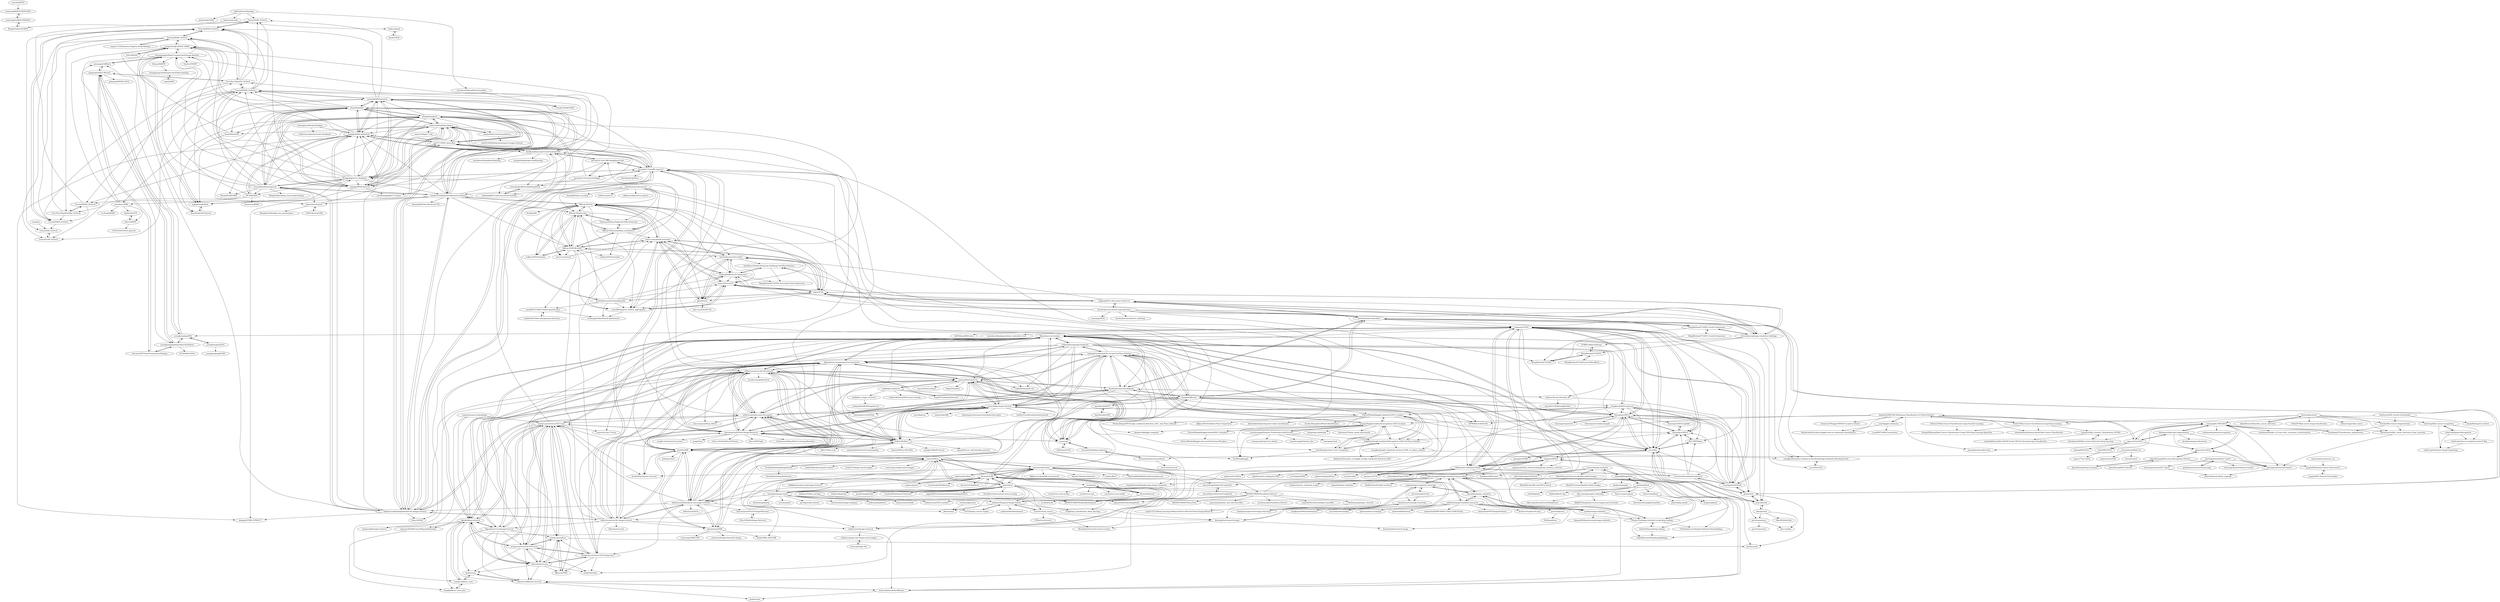 digraph G {
"starxliu/MTFH" -> "yxinwang/BATCH-TKDE2020"
"zegami/image-similarity-clustering" -> "elcorto/imagecluster"
"zegami/image-similarity-clustering" -> "beleidy/unsupervised-image-clustering"
"zegami/image-similarity-clustering" -> "akarshzingade/image-similarity-deep-ranking"
"zegami/image-similarity-clustering" -> "oke-aditya/image_similarity"
"zegami/image-similarity-clustering" -> "rohanbaisantry/image-clustering"
"cvdfoundation/google-landmark" -> "lyakaap/Landmark2019-1st-and-3rd-Place-Solution"
"cvdfoundation/google-landmark" -> "filipradenovic/revisitop"
"cvdfoundation/google-landmark" -> "filipradenovic/cnnimageretrieval-pytorch"
"cvdfoundation/google-landmark" -> "naver/deep-image-retrieval"
"cvdfoundation/google-landmark" -> "nashory/DeLF-pytorch"
"cvdfoundation/google-landmark" -> "feymanpriv/DELG"
"cvdfoundation/google-landmark" -> "ChristofHenkel/kaggle-landmark-2021-1st-place"
"cvdfoundation/google-landmark" -> "willard-yuan/awesome-cbir-papers"
"cvdfoundation/google-landmark" -> "figitaki/deep-retrieval"
"cvdfoundation/google-landmark" -> "sungonce/CVNet"
"cvdfoundation/google-landmark" -> "mihaidusmanu/d2-net" ["e"=1]
"cvdfoundation/google-landmark" -> "PyRetri/PyRetri"
"cvdfoundation/google-landmark" -> "Andrew-Brown1/Smooth_AP"
"cvdfoundation/google-landmark" -> "naver/fire"
"cvdfoundation/google-landmark" -> "QVPR/Patch-NetVLAD" ["e"=1]
"thulab/DeepHash" -> "caoyue10/DeepHash-Papers"
"thulab/DeepHash" -> "thuml/HashNet"
"thulab/DeepHash" -> "swuxyj/DeepHash-pytorch"
"thulab/DeepHash" -> "jiangqy/ADSH-AAAI2018"
"thulab/DeepHash" -> "flyingpot/pytorch_deephash"
"thulab/DeepHash" -> "weixu000/DSH-pytorch"
"thulab/DeepHash" -> "willard-yuan/hashing-baseline-for-image-retrieval"
"thulab/DeepHash" -> "yg33717/DSH_tensorflow"
"thulab/DeepHash" -> "yuanli2333/Hadamard-Matrix-for-hashing"
"thulab/DeepHash" -> "WendellGul/DCMH" ["e"=1]
"thulab/DeepHash" -> "jiangqy/DPSH-pytorch"
"thulab/DeepHash" -> "TreezzZ/DSDH_PyTorch"
"thulab/DeepHash" -> "thuml/HashGAN"
"thulab/DeepHash" -> "ymcidence/TBH"
"thulab/DeepHash" -> "czxxjtu/Hash-Learning.github.io"
"kzwang/elasticsearch-image" -> "dermotte/LIRE"
"kzwang/elasticsearch-image" -> "kiwionly/elasticsearch-image"
"kzwang/elasticsearch-image" -> "MLnick/elasticsearch-vector-scoring" ["e"=1]
"filipradenovic/cnnimageretrieval-pytorch" -> "naver/deep-image-retrieval"
"filipradenovic/cnnimageretrieval-pytorch" -> "willard-yuan/awesome-cbir-papers"
"filipradenovic/cnnimageretrieval-pytorch" -> "PyRetri/PyRetri"
"filipradenovic/cnnimageretrieval-pytorch" -> "nashory/DeLF-pytorch"
"filipradenovic/cnnimageretrieval-pytorch" -> "filipradenovic/revisitop"
"filipradenovic/cnnimageretrieval-pytorch" -> "leeesangwon/PyTorch-Image-Retrieval"
"filipradenovic/cnnimageretrieval-pytorch" -> "willard-yuan/flask-keras-cnn-image-retrieval"
"filipradenovic/cnnimageretrieval-pytorch" -> "pochih/CBIR"
"filipradenovic/cnnimageretrieval-pytorch" -> "lyakaap/Landmark2019-1st-and-3rd-Place-Solution"
"filipradenovic/cnnimageretrieval-pytorch" -> "filipradenovic/cnnimageretrieval"
"filipradenovic/cnnimageretrieval-pytorch" -> "Nanne/pytorch-NetVlad" ["e"=1]
"filipradenovic/cnnimageretrieval-pytorch" -> "willard-yuan/cnn-cbir-benchmark"
"filipradenovic/cnnimageretrieval-pytorch" -> "mihaidusmanu/d2-net" ["e"=1]
"filipradenovic/cnnimageretrieval-pytorch" -> "bnu-wangxun/Deep_Metric" ["e"=1]
"filipradenovic/cnnimageretrieval-pytorch" -> "cvdfoundation/google-landmark"
"pochih/CBIR" -> "willard-yuan/awesome-cbir-papers"
"pochih/CBIR" -> "willard-yuan/flask-keras-cnn-image-retrieval"
"pochih/CBIR" -> "filipradenovic/cnnimageretrieval-pytorch"
"pochih/CBIR" -> "zhaotaomcp/CBIR"
"pochih/CBIR" -> "PyRetri/PyRetri"
"pochih/CBIR" -> "willard-yuan/cnn-cbir-benchmark"
"pochih/CBIR" -> "naver/deep-image-retrieval"
"pochih/CBIR" -> "leeesangwon/PyTorch-Image-Retrieval"
"pochih/CBIR" -> "willard-yuan/cnn-for-image-retrieval"
"pochih/CBIR" -> "yzhangcs/SoTu"
"pochih/CBIR" -> "nashory/DeLF-pytorch"
"pochih/CBIR" -> "filipradenovic/revisitop"
"pochih/CBIR" -> "ihciah/deep-fashion-retrieval" ["e"=1]
"pochih/CBIR" -> "matsui528/sis"
"pochih/CBIR" -> "imatge-upc/retrieval-2017-cam"
"willard-yuan/hashing-baseline-for-image-retrieval" -> "willard-yuan/cnn-for-image-retrieval"
"willard-yuan/hashing-baseline-for-image-retrieval" -> "thuml/HashNet"
"willard-yuan/hashing-baseline-for-image-retrieval" -> "thulab/DeepHash"
"willard-yuan/hashing-baseline-for-image-retrieval" -> "kevinlin311tw/caffe-cvprw15"
"willard-yuan/hashing-baseline-for-image-retrieval" -> "yuanli2333/Hadamard-Matrix-for-hashing"
"willard-yuan/hashing-baseline-for-image-retrieval" -> "swuxyj/DeepHash-pytorch"
"willard-yuan/hashing-baseline-for-image-retrieval" -> "caoyue10/DeepHash-Papers"
"willard-yuan/hashing-baseline-for-image-retrieval" -> "willard-yuan/awesome-cbir-papers"
"willard-yuan/hashing-baseline-for-image-retrieval" -> "willard-yuan/cnn-cbir-benchmark"
"willard-yuan/hashing-baseline-for-image-retrieval" -> "jiangqy/DCMH-CVPR2017" ["e"=1]
"willard-yuan/hashing-baseline-for-image-retrieval" -> "yangerkun/IJCAI2018_SSDH"
"willard-yuan/hashing-baseline-for-image-retrieval" -> "jiangqy/ADSH-AAAI2018"
"willard-yuan/hashing-baseline-for-image-retrieval" -> "lelan-li/SSAH" ["e"=1]
"willard-yuan/hashing-baseline-for-image-retrieval" -> "lhmRyan/deep-supervised-hashing-DSH"
"willard-yuan/hashing-baseline-for-image-retrieval" -> "flyingpot/pytorch_deephash"
"yuanqing811/ISIC2018" -> "ngessert/isic2018"
"yuanqing811/ISIC2018" -> "manideep2510/melanoma_segmentation"
"yuanqing811/ISIC2018" -> "fabioperez/skin-data-augmentation"
"yuanqing811/ISIC2018" -> "yulequan/melanoma-recognition"
"yuanqing811/ISIC2018" -> "chvlyl/ISIC2018"
"yuanqing811/ISIC2018" -> "ngessert/isic2019"
"yuanqing811/ISIC2018" -> "adriaromero/Skin_Lesion_Detection_Deep_Learning"
"yuanqing811/ISIC2018" -> "nickshawn/Shades_of_Gray-color_constancy_transformation"
"yuanqing811/ISIC2018" -> "learningtitans/isic2018-part3"
"nashory/DeLF-pytorch" -> "feymanpriv/DELG"
"nashory/DeLF-pytorch" -> "insikk/delf_enhanced"
"nashory/DeLF-pytorch" -> "naver/deep-image-retrieval"
"nashory/DeLF-pytorch" -> "leeesangwon/PyTorch-Image-Retrieval"
"nashory/DeLF-pytorch" -> "filipradenovic/cnnimageretrieval-pytorch"
"nashory/DeLF-pytorch" -> "naver/cgd"
"nashory/DeLF-pytorch" -> "lyakaap/Landmark2019-1st-and-3rd-Place-Solution"
"nashory/DeLF-pytorch" -> "facebookresearch/multigrain"
"nashory/DeLF-pytorch" -> "PyRetri/PyRetri"
"nashory/DeLF-pytorch" -> "willard-yuan/awesome-cbir-papers"
"nashory/DeLF-pytorch" -> "filipradenovic/revisitop"
"nashory/DeLF-pytorch" -> "willard-yuan/cnn-cbir-benchmark"
"nashory/DeLF-pytorch" -> "mihaidusmanu/d2-net" ["e"=1]
"nashory/DeLF-pytorch" -> "vcg-uvic/lf-net-release" ["e"=1]
"nashory/DeLF-pytorch" -> "DagnyT/hardnet" ["e"=1]
"ryanfwy/image-similarity" -> "oke-aditya/image_similarity"
"ryanfwy/image-similarity" -> "dipayan90/deep-learning-image-similarity"
"ryanfwy/image-similarity" -> "akarshzingade/image-similarity-deep-ranking"
"ryanfwy/image-similarity" -> "Zhenye-Na/image-similarity-using-deep-ranking"
"naver/deep-image-retrieval" -> "filipradenovic/cnnimageretrieval-pytorch"
"naver/deep-image-retrieval" -> "willard-yuan/awesome-cbir-papers"
"naver/deep-image-retrieval" -> "PyRetri/PyRetri"
"naver/deep-image-retrieval" -> "nashory/DeLF-pytorch"
"naver/deep-image-retrieval" -> "filipradenovic/revisitop"
"naver/deep-image-retrieval" -> "leeesangwon/PyTorch-Image-Retrieval"
"naver/deep-image-retrieval" -> "lyakaap/Landmark2019-1st-and-3rd-Place-Solution"
"naver/deep-image-retrieval" -> "Nanne/pytorch-NetVlad" ["e"=1]
"naver/deep-image-retrieval" -> "naver/cgd"
"naver/deep-image-retrieval" -> "QVPR/Patch-NetVLAD" ["e"=1]
"naver/deep-image-retrieval" -> "naver/kapture" ["e"=1]
"naver/deep-image-retrieval" -> "yxgeee/OpenIBL" ["e"=1]
"naver/deep-image-retrieval" -> "shamangary/awesome-local-global-descriptor" ["e"=1]
"naver/deep-image-retrieval" -> "tsattler/visuallocalizationbenchmark" ["e"=1]
"naver/deep-image-retrieval" -> "gmberton/CosPlace" ["e"=1]
"figitaki/deep-retrieval" -> "noagarcia/keras_rmac"
"figitaki/deep-retrieval" -> "filipradenovic/cnnimageretrieval"
"figitaki/deep-retrieval" -> "filipradenovic/revisitop"
"figitaki/deep-retrieval" -> "imatge-upc/retrieval-2017-cam"
"figitaki/deep-retrieval" -> "imatge-upc/retrieval-2016-icmr"
"figitaki/deep-retrieval" -> "fmaglia/keras_rmac_plus"
"figitaki/deep-retrieval" -> "YahooArchive/crow"
"figitaki/deep-retrieval" -> "willard-yuan/cnn-cbir-benchmark"
"figitaki/deep-retrieval" -> "ducha-aiki/manifold-diffusion"
"figitaki/deep-retrieval" -> "ahmetius/diffusion-retrieval"
"figitaki/deep-retrieval" -> "jaeyoon1603/Retrieval-RegionalAttention"
"figitaki/deep-retrieval" -> "deepinsight/image-retrieval"
"facebookresearch/multigrain" -> "nashory/DeLF-pytorch"
"facebookresearch/multigrain" -> "facebookresearch/isc2021"
"facebookresearch/multigrain" -> "leeesangwon/PyTorch-Image-Retrieval"
"facebookresearch/multigrain" -> "fyang93/diffusion"
"facebookresearch/multigrain" -> "naver/cgd"
"facebookresearch/multigrain" -> "Andrew-Brown1/Smooth_AP"
"facebookresearch/multigrain" -> "lyakaap/Landmark2019-1st-and-3rd-Place-Solution"
"facebookresearch/multigrain" -> "naver/deep-image-retrieval"
"jiangqy/DPSH-pytorch" -> "weixu000/DSH-pytorch"
"jiangqy/DPSH-pytorch" -> "jiangqy/ADSH-AAAI2018"
"jiangqy/DPSH-pytorch" -> "thuml/HashNet"
"jiangqy/DPSH-pytorch" -> "yangerkun/IJCAI2018_SSDH"
"jiangqy/DPSH-pytorch" -> "yg33717/DSH_tensorflow"
"jiangqy/DPSH-pytorch" -> "jiangqy/DCMH-CVPR2017" ["e"=1]
"jiangqy/DPSH-pytorch" -> "TreezzZ/DSDH_PyTorch"
"jiangqy/DPSH-pytorch" -> "caoyue10/DeepHash-Papers"
"jiangqy/DPSH-pytorch" -> "TreezzZ/DPSH_PyTorch"
"jiangqy/DPSH-pytorch" -> "aarathimuppalla/CV_Project"
"fyang93/diffusion" -> "ahmetius/diffusion-retrieval"
"fyang93/diffusion" -> "naver/cgd"
"fyang93/diffusion" -> "ducha-aiki/manifold-diffusion"
"fyang93/diffusion" -> "facebookresearch/multigrain"
"fyang93/diffusion" -> "facebookresearch/isc2021"
"fyang93/diffusion" -> "jenicek/asmk"
"fyang93/diffusion" -> "naver/deep-image-retrieval"
"fyang93/diffusion" -> "ShihaoShao-GH/SuperGlobal"
"fyang93/diffusion" -> "filipradenovic/revisitop"
"fyang93/diffusion" -> "nashory/DeLF-pytorch"
"fyang93/diffusion" -> "layer6ai-labs/EGT"
"fyang93/diffusion" -> "lyakaap/Landmark2019-1st-and-3rd-Place-Solution"
"fyang93/diffusion" -> "dongkyunk/DOLG-pytorch"
"lyakaap/Landmark2019-1st-and-3rd-Place-Solution" -> "cvdfoundation/google-landmark"
"lyakaap/Landmark2019-1st-and-3rd-Place-Solution" -> "nashory/DeLF-pytorch"
"lyakaap/Landmark2019-1st-and-3rd-Place-Solution" -> "naver/deep-image-retrieval"
"lyakaap/Landmark2019-1st-and-3rd-Place-Solution" -> "psinger/kaggle-landmark-recognition-2020-1st-place"
"lyakaap/Landmark2019-1st-and-3rd-Place-Solution" -> "haqishen/Google-Landmark-Recognition-2020-3rd-Place-Solution"
"lyakaap/Landmark2019-1st-and-3rd-Place-Solution" -> "filipradenovic/cnnimageretrieval-pytorch"
"lyakaap/Landmark2019-1st-and-3rd-Place-Solution" -> "bestfitting/instance_level_recognition"
"lyakaap/Landmark2019-1st-and-3rd-Place-Solution" -> "filipradenovic/revisitop"
"lyakaap/Landmark2019-1st-and-3rd-Place-Solution" -> "facebookresearch/multigrain"
"lyakaap/Landmark2019-1st-and-3rd-Place-Solution" -> "fyang93/diffusion"
"lyakaap/Landmark2019-1st-and-3rd-Place-Solution" -> "leeesangwon/PyTorch-Image-Retrieval"
"lyakaap/Landmark2019-1st-and-3rd-Place-Solution" -> "PyRetri/PyRetri"
"lyakaap/Landmark2019-1st-and-3rd-Place-Solution" -> "phalanx-hk/kaggle_template" ["e"=1]
"lyakaap/Landmark2019-1st-and-3rd-Place-Solution" -> "ChristofHenkel/kaggle-landmark-2021-1st-place"
"lyakaap/Landmark2019-1st-and-3rd-Place-Solution" -> "bestfitting/kaggle" ["e"=1]
"AakashKumarNain/skin_cancer_detection" -> "dasoto/skincancer"
"KilianB/JImageHash" -> "aetilius/pHash"
"KilianB/JImageHash" -> "pragone/jphash"
"KilianB/JImageHash" -> "nivance/image-similarity"
"KilianB/JImageHash" -> "fake-name/pg-spgist_hamming"
"KilianB/JImageHash" -> "fanghon/antiplag" ["e"=1]
"Chinmay26/Near-Duplicate-Video-Detection" -> "MKLab-ITI/ndvr-dml"
"Chinmay26/Near-Duplicate-Video-Detection" -> "MKLab-ITI/intermediate-cnn-features"
"XJhaoren/PWA" -> "imatge-upc/salbow"
"insikk/bow_image_retrieval" -> "rohitgirdhar/BoWImageSearch"
"soruly/sola" -> "dermotte/liresolr"
"soruly/sola" -> "soruly/liresolr"
"soruly/sola" -> "soruly/trace.moe" ["e"=1]
"soruly/sola" -> "soruly/trace.moe-media"
"soruly/sola" -> "soruly/trace.moe-worker"
"chvlyl/ISIC2018" -> "cygnus77/isic-2018"
"clearscene/pHash" -> "pragone/jphash"
"clearscene/pHash" -> "polachok/py-phash"
"Zhenye-Na/image-similarity-using-deep-ranking" -> "SathwikTejaswi/deep-ranking"
"Zhenye-Na/image-similarity-using-deep-ranking" -> "ArkinDharawat/DeepImageRanking"
"Zhenye-Na/image-similarity-using-deep-ranking" -> "akarshzingade/image-similarity-deep-ranking"
"Zhenye-Na/image-similarity-using-deep-ranking" -> "oke-aditya/image_similarity"
"Zhenye-Na/image-similarity-using-deep-ranking" -> "USCDataScience/Image-Similarity-Deep-Ranking"
"flyingpot/pytorch_deephash" -> "yg33717/DSH_tensorflow"
"flyingpot/pytorch_deephash" -> "thulab/DeepHash"
"flyingpot/pytorch_deephash" -> "weixu000/DSH-pytorch"
"flyingpot/pytorch_deephash" -> "jiangqy/ADSH-AAAI2018"
"flyingpot/pytorch_deephash" -> "TreezzZ/DSDH_PyTorch"
"flyingpot/pytorch_deephash" -> "jiangqy/DPSH-pytorch"
"flyingpot/pytorch_deephash" -> "kevinlin311tw/caffe-cvprw15"
"flyingpot/pytorch_deephash" -> "thuml/HashNet"
"flyingpot/pytorch_deephash" -> "caoyue10/DeepHash-Papers"
"flyingpot/pytorch_deephash" -> "yangerkun/IJCAI2018_SSDH"
"flyingpot/pytorch_deephash" -> "swuxyj/DeepHash-pytorch"
"flyingpot/pytorch_deephash" -> "IIE-MR/DIHN"
"flyingpot/pytorch_deephash" -> "yuanli2333/Hadamard-Matrix-for-hashing"
"flyingpot/pytorch_deephash" -> "ssppp/GreedyHash"
"flyingpot/pytorch_deephash" -> "liyunqianggyn/Deep-Unsupervised-Image-Hashing"
"jiangqy/ADSH-AAAI2018" -> "IIE-MR/DIHN"
"jiangqy/ADSH-AAAI2018" -> "yangerkun/IJCAI2018_SSDH"
"jiangqy/ADSH-AAAI2018" -> "thuml/HashNet"
"jiangqy/ADSH-AAAI2018" -> "yg33717/DSH_tensorflow"
"jiangqy/ADSH-AAAI2018" -> "weixu000/DSH-pytorch"
"jiangqy/ADSH-AAAI2018" -> "jiangqy/DPSH-pytorch"
"jiangqy/ADSH-AAAI2018" -> "TreezzZ/DSDH_PyTorch"
"jiangqy/ADSH-AAAI2018" -> "TreezzZ/ADSH_PyTorch"
"jiangqy/ADSH-AAAI2018" -> "lhmRyan/deep-supervised-hashing-DSH"
"lmbxmu/mycode" -> "Wangdi-Xidian/OCMFH"
"lmbxmu/mycode" -> "fcakir/mihash"
"chenshen03/DeepHash-tensorflow" -> "FrankCV2048/CNNH"
"yuanli2333/Hadamard-Matrix-for-hashing" -> "swuxyj/DeepHash-pytorch"
"yuanli2333/Hadamard-Matrix-for-hashing" -> "thuml/HashNet"
"yuanli2333/Hadamard-Matrix-for-hashing" -> "kamwoh/orthohash"
"yuanli2333/Hadamard-Matrix-for-hashing" -> "liyunqianggyn/Deep-Unsupervised-Image-Hashing"
"yuanli2333/Hadamard-Matrix-for-hashing" -> "ymcidence/TBH"
"yuanli2333/Hadamard-Matrix-for-hashing" -> "TreezzZ/DSDH_PyTorch"
"yuanli2333/Hadamard-Matrix-for-hashing" -> "MKLab-ITI/ndvr-dml"
"yuanli2333/Hadamard-Matrix-for-hashing" -> "MKLab-ITI/FIVR-200K"
"yuanli2333/Hadamard-Matrix-for-hashing" -> "zhongzhh8/Video-Retrieval-C3D"
"yuanli2333/Hadamard-Matrix-for-hashing" -> "jiangqy/ADSH-AAAI2018"
"yuanli2333/Hadamard-Matrix-for-hashing" -> "thulab/DeepHash"
"yuanli2333/Hadamard-Matrix-for-hashing" -> "willard-yuan/hashing-baseline-for-image-retrieval"
"yuanli2333/Hadamard-Matrix-for-hashing" -> "MKLab-ITI/visil"
"yuanli2333/Hadamard-Matrix-for-hashing" -> "ssppp/GreedyHash"
"yuanli2333/Hadamard-Matrix-for-hashing" -> "Tree-Shu-Zhao/ITQ_PyTorch"
"tanmoyopenroot/cancer_nn" -> "vguptai/Melanoma-Cancer-Detection-V1"
"yangerkun/IJCAI2018_SSDH" -> "TreezzZ/SSDH_PyTorch"
"yangerkun/IJCAI2018_SSDH" -> "liyunqianggyn/Deep-Unsupervised-Image-Hashing"
"yangerkun/IJCAI2018_SSDH" -> "ht014/BGAN"
"zxJohnFly/GCN" -> "lelan-li/DSEH"
"fmaglia/keras_rmac_plus" -> "noagarcia/keras_rmac"
"naver/cgd" -> "leftthomas/CGD"
"naver/cgd" -> "clovaai/embedding-expansion"
"naver/cgd" -> "fyang93/diffusion"
"naver/cgd" -> "leeesangwon/PyTorch-Image-Retrieval"
"naver/cgd" -> "nashory/DeLF-pytorch"
"naver/cgd" -> "naver/deep-image-retrieval"
"naver/cgd" -> "willard-yuan/cnn-cbir-benchmark"
"layer6ai-labs/EGT" -> "layer6ai-labs/GSS"
"akarshzingade/image-similarity-deep-ranking" -> "Zhenye-Na/image-similarity-using-deep-ranking"
"akarshzingade/image-similarity-deep-ranking" -> "paucarre/tiefvision"
"akarshzingade/image-similarity-deep-ranking" -> "zegami/image-similarity-clustering"
"akarshzingade/image-similarity-deep-ranking" -> "SathwikTejaswi/deep-ranking"
"akarshzingade/image-similarity-deep-ranking" -> "Azure/ImageSimilarityUsingCntk"
"akarshzingade/image-similarity-deep-ranking" -> "oke-aditya/image_similarity"
"akarshzingade/image-similarity-deep-ranking" -> "ryanfwy/image-similarity"
"akarshzingade/image-similarity-deep-ranking" -> "hsakas/siamese_similarity_model"
"akarshzingade/image-similarity-deep-ranking" -> "vinayakarannil/Deeplearning_Image_Similarity"
"akarshzingade/image-similarity-deep-ranking" -> "sujitpal/holiday-similarity" ["e"=1]
"akarshzingade/image-similarity-deep-ranking" -> "ArkinDharawat/DeepImageRanking"
"akarshzingade/image-similarity-deep-ranking" -> "USCDataScience/Image-Similarity-Deep-Ranking"
"akarshzingade/image-similarity-deep-ranking" -> "KinWaiCheuk/Triplet-net-keras" ["e"=1]
"akarshzingade/image-similarity-deep-ranking" -> "nekhtiari/image-similarity-measures"
"insikk/delf_enhanced" -> "nashory/DeLF-pytorch"
"insikk/delf_enhanced" -> "Golden-Retrieval/DeLF-easy-training"
"insikk/delf_enhanced" -> "insikk/bow_image_retrieval"
"insikk/delf_enhanced" -> "naver/cgd"
"insikk/delf_enhanced" -> "Tony607/Landmark-Retrival"
"MKLab-ITI/ndvr-dml" -> "MKLab-ITI/intermediate-cnn-features"
"MKLab-ITI/ndvr-dml" -> "MKLab-ITI/FIVR-200K"
"MKLab-ITI/ndvr-dml" -> "MKLab-ITI/visil"
"MKLab-ITI/ndvr-dml" -> "svdbase/SVD-baselines"
"MKLab-ITI/ndvr-dml" -> "Chinmay26/Near-Duplicate-Video-Detection"
"MKLab-ITI/ndvr-dml" -> "mever-team/distill-and-select"
"MKLab-ITI/ndvr-dml" -> "xwen99/temporal_context_aggregation"
"MKLab-ITI/ndvr-dml" -> "mever-team/ausil"
"vivithemage/mrisa" -> "dlau/mineye"
"cvjena/semantic-embeddings" -> "imatge-upc/retrieval-2017-cam"
"cvjena/semantic-embeddings" -> "deepinsight/image-retrieval"
"cvjena/semantic-embeddings" -> "figitaki/deep-retrieval"
"hoang-ho/Skin_Lesions_Classification_DCNNs" -> "anindox8/Ensemble-of-Multi-Scale-CNN-for-Dermatoscopy-Classification"
"hoang-ho/Skin_Lesions_Classification_DCNNs" -> "ashishpatel26/Skin-Lesions-Detection-Deep-learning"
"facebookresearch/videoalignment" -> "transvcl/TransVCL"
"facebookresearch/videoalignment" -> "alipay/VCSL"
"facebookresearch/videoalignment" -> "xwen99/CCF-BDCI-VideoCopyDetection"
"facebookresearch/videoalignment" -> "sschnug/pyVideoPartialCopyDetector"
"facebookresearch/videoalignment" -> "FeipengMa6/VSC22-Submission"
"facebookresearch/videoalignment" -> "MKLab-ITI/FIVR-200K"
"facebookresearch/videoalignment" -> "MKLab-ITI/visil"
"facebookresearch/videoalignment" -> "mever-team/distill-and-select"
"facebookresearch/videoalignment" -> "xwen99/temporal_context_aggregation"
"SathwikTejaswi/deep-ranking" -> "Zhenye-Na/image-similarity-using-deep-ranking"
"SathwikTejaswi/deep-ranking" -> "ArkinDharawat/DeepImageRanking"
"leeesangwon/PyTorch-Image-Retrieval" -> "nashory/DeLF-pytorch"
"leeesangwon/PyTorch-Image-Retrieval" -> "naver/cgd"
"leeesangwon/PyTorch-Image-Retrieval" -> "naver/deep-image-retrieval"
"leeesangwon/PyTorch-Image-Retrieval" -> "filipradenovic/cnnimageretrieval-pytorch"
"leeesangwon/PyTorch-Image-Retrieval" -> "facebookresearch/multigrain"
"leeesangwon/PyTorch-Image-Retrieval" -> "imatge-upc/retrieval-2017-cam"
"leeesangwon/PyTorch-Image-Retrieval" -> "Naver-AI-Hackathon/AI-Vision" ["e"=1]
"leeesangwon/PyTorch-Image-Retrieval" -> "PyRetri/PyRetri"
"leeesangwon/PyTorch-Image-Retrieval" -> "idstcv/SoftTriple" ["e"=1]
"leeesangwon/PyTorch-Image-Retrieval" -> "ihciah/deep-fashion-retrieval" ["e"=1]
"leeesangwon/PyTorch-Image-Retrieval" -> "Confusezius/Deep-Metric-Learning-Baselines" ["e"=1]
"leeesangwon/PyTorch-Image-Retrieval" -> "willard-yuan/cnn-cbir-benchmark"
"leeesangwon/PyTorch-Image-Retrieval" -> "msight-tech/research-ms-loss" ["e"=1]
"leeesangwon/PyTorch-Image-Retrieval" -> "google/tirg" ["e"=1]
"leeesangwon/PyTorch-Image-Retrieval" -> "willard-yuan/awesome-cbir-papers"
"dasoto/skincancer" -> "AakashKumarNain/skin_cancer_detection"
"dasoto/skincancer" -> "0x5eba/Skin-Cancer-Segmentation"
"dasoto/skincancer" -> "soheil-mp/Skin-cancer-recoginition"
"dasoto/skincancer" -> "adriaromero/Skin_Lesion_Detection_Deep_Learning"
"dasoto/skincancer" -> "Venka97/Skin-cancer-image-classification"
"dasoto/skincancer" -> "Tirth27/Skin-Cancer-Classification-using-Deep-Learning"
"dasoto/skincancer" -> "abhinavsagar/skin-cancer"
"dasoto/skincancer" -> "ashishpatel26/Skin-Lesions-Detection-Deep-learning"
"beleidy/unsupervised-image-clustering" -> "rohanbaisantry/image-clustering"
"beleidy/unsupervised-image-clustering" -> "zegami/image-similarity-clustering"
"manideep2510/melanoma_segmentation" -> "yuanqing811/ISIC2018"
"ngessert/isic2018" -> "learningtitans/isic2018-part3"
"ngessert/isic2018" -> "JiaxinZhuang/Skin-Lesion-Recognition.Pytorch"
"ngessert/isic2018" -> "yuanqing811/ISIC2018"
"MKLab-ITI/FIVR-200K" -> "MKLab-ITI/ndvr-dml"
"MKLab-ITI/FIVR-200K" -> "MKLab-ITI/intermediate-cnn-features"
"MKLab-ITI/FIVR-200K" -> "mever-team/distill-and-select"
"MKLab-ITI/FIVR-200K" -> "MKLab-ITI/visil"
"MKLab-ITI/FIVR-200K" -> "svdbase/SVD-baselines"
"MKLab-ITI/FIVR-200K" -> "svdbase/SVD-download"
"MKLab-ITI/FIVR-200K" -> "alipay/VCSL"
"MKLab-ITI/FIVR-200K" -> "xwen99/CCF-BDCI-VideoCopyDetection"
"MKLab-ITI/FIVR-200K" -> "xwen99/temporal_context_aggregation"
"MKLab-ITI/FIVR-200K" -> "mever-team/ausil"
"MKLab-ITI/FIVR-200K" -> "facebookresearch/vsc2022"
"hudengjunai/DeepEmbeding" -> "jiangqy/ADSH-AAAI2018"
"hudengjunai/DeepEmbeding" -> "willard-yuan/practical-cbir-handbook"
"rohanbaisantry/image-clustering" -> "beleidy/unsupervised-image-clustering"
"filipradenovic/revisitop" -> "filipradenovic/cnnimageretrieval"
"filipradenovic/revisitop" -> "figitaki/deep-retrieval"
"filipradenovic/revisitop" -> "naver/fire"
"filipradenovic/revisitop" -> "feymanpriv/DELG"
"filipradenovic/revisitop" -> "naver/deep-image-retrieval"
"filipradenovic/revisitop" -> "imatge-upc/retrieval-2017-cam"
"filipradenovic/revisitop" -> "willard-yuan/cnn-cbir-benchmark"
"filipradenovic/revisitop" -> "sungonce/CVNet"
"filipradenovic/revisitop" -> "tonyngjichun/SOLAR"
"filipradenovic/revisitop" -> "ducha-aiki/manifold-diffusion"
"filipradenovic/revisitop" -> "imatge-upc/retrieval-2016-icmr"
"filipradenovic/revisitop" -> "ShihaoShao-GH/SuperGlobal"
"filipradenovic/revisitop" -> "filipradenovic/cnnimageretrieval-pytorch"
"filipradenovic/revisitop" -> "cvdfoundation/google-landmark"
"filipradenovic/revisitop" -> "imatge-upc/salbow"
"weixu000/DSH-pytorch" -> "jiangqy/DPSH-pytorch"
"weixu000/DSH-pytorch" -> "TreezzZ/DSDH_PyTorch"
"weixu000/DSH-pytorch" -> "TreezzZ/DPSH_PyTorch"
"weixu000/DSH-pytorch" -> "aarathimuppalla/CV_Project"
"weixu000/DSH-pytorch" -> "yg33717/DSH_tensorflow"
"weixu000/DSH-pytorch" -> "thuml/HashNet"
"weixu000/DSH-pytorch" -> "jiangqy/ADSH-AAAI2018"
"weixu000/DSH-pytorch" -> "TreezzZ/SDH_PyTorch"
"weixu000/DSH-pytorch" -> "FrankCV2048/CNNH"
"weixu000/DSH-pytorch" -> "ssppp/GreedyHash"
"jaeyoon1603/Retrieval-RegionalAttention" -> "fmaglia/keras_rmac_plus"
"ssppp/GreedyHash" -> "8uos/HashGAN-Pytorch"
"ssppp/GreedyHash" -> "liyunqianggyn/Deep-Unsupervised-Image-Hashing"
"TreezzZ/SDH_PyTorch" -> "TreezzZ/DPSH_PyTorch"
"vinayakarannil/Deeplearning_Image_Similarity" -> "sVujke/img_classification_deep_learning"
"MKLab-ITI/intermediate-cnn-features" -> "MKLab-ITI/ndvr-dml"
"MKLab-ITI/intermediate-cnn-features" -> "MKLab-ITI/FIVR-200K"
"MKLab-ITI/intermediate-cnn-features" -> "MKLab-ITI/visil"
"MKLab-ITI/intermediate-cnn-features" -> "mever-team/distill-and-select"
"MKLab-ITI/intermediate-cnn-features" -> "Chinmay26/Near-Duplicate-Video-Detection"
"MKLab-ITI/intermediate-cnn-features" -> "svdbase/SVD-download"
"TreezzZ/DSDH_PyTorch" -> "TreezzZ/ADSH_PyTorch"
"TreezzZ/DSDH_PyTorch" -> "TreezzZ/DPSH_PyTorch"
"TreezzZ/DSDH_PyTorch" -> "Tree-Shu-Zhao/ITQ_PyTorch"
"TreezzZ/DSDH_PyTorch" -> "TreezzZ/SDH_PyTorch"
"TreezzZ/DSDH_PyTorch" -> "TreezzZ/SSDH_PyTorch"
"TreezzZ/DSDH_PyTorch" -> "weixu000/DSH-pytorch"
"TreezzZ/DSDH_PyTorch" -> "TreezzZ/DHN_PyTorch"
"TreezzZ/DSDH_PyTorch" -> "TreezzZ/LSH_PyTorch"
"0x5eba/Skin-Cancer-Segmentation" -> "adriaromero/Skin_Lesion_Detection_Deep_Learning"
"0x5eba/Skin-Cancer-Segmentation" -> "manideep2510/melanoma_segmentation"
"noagarcia/keras_rmac" -> "fmaglia/keras_rmac_plus"
"noagarcia/keras_rmac" -> "gtolias/rmac"
"noagarcia/keras_rmac" -> "figitaki/deep-retrieval"
"JiaxinZhuang/Skin-Lesion-Recognition.Pytorch" -> "JiaxinZhuang/Deep-Learning"
"JiaxinZhuang/Skin-Lesion-Recognition.Pytorch" -> "learningtitans/isic2018-part3"
"JiaxinZhuang/Skin-Lesion-Recognition.Pytorch" -> "ngessert/isic2018"
"JiaxinZhuang/Skin-Lesion-Recognition.Pytorch" -> "JiaxinZhuang/DAC.Pytorch"
"ducha-aiki/manifold-diffusion" -> "ahmetius/diffusion-retrieval"
"ducha-aiki/manifold-diffusion" -> "gtolias/mom"
"ducha-aiki/manifold-diffusion" -> "filipradenovic/revisitop"
"fabioperez/skin-data-augmentation" -> "learningtitans/isic2018-part3"
"fabioperez/skin-data-augmentation" -> "ngessert/isic2018"
"fabioperez/skin-data-augmentation" -> "ngessert/isic2019"
"fabioperez/skin-data-augmentation" -> "alceubissoto/gan-skin-lesion"
"fabioperez/skin-data-augmentation" -> "yuanqing811/ISIC2018"
"soheil-mp/Skin-cancer-recoginition" -> "soheil-mp/Automatic-Image-Captioning"
"soheil-mp/Skin-cancer-recoginition" -> "soheil-mp/Cancer-recognition-chest-X-Ray"
"soheil-mp/Skin-cancer-recoginition" -> "soheil-mp/Speech-Recognition"
"lelan-li/DSEH" -> "zxJohnFly/GCN"
"lelan-li/DSEH" -> "3140102441/DCH--pytorch"
"TreezzZ/DPSH_PyTorch" -> "TreezzZ/DHN_PyTorch"
"TreezzZ/DPSH_PyTorch" -> "TreezzZ/SDH_PyTorch"
"TreezzZ/DPSH_PyTorch" -> "TreezzZ/SSDH_PyTorch"
"TreezzZ/DPSH_PyTorch" -> "TreezzZ/SH_PyTorch"
"imatge-upc/salbow" -> "YahooArchive/crow"
"imatge-upc/salbow" -> "imatge-upc/retrieval-2016-icmr"
"imatge-upc/salbow" -> "imatge-upc/retrieval-2017-cam"
"imatge-upc/salbow" -> "XJhaoren/PWA"
"imatge-upc/salbow" -> "gtolias/asmk"
"thuml/HashGAN" -> "yangerkun/IJCAI2018_SSDH"
"thuml/HashGAN" -> "8uos/HashGAN-Pytorch"
"gtolias/rmac" -> "noagarcia/keras_rmac"
"gtolias/rmac" -> "ahmetius/diffusion-retrieval"
"learningtitans/isic2018-part3" -> "ngessert/isic2018"
"learningtitans/isic2018-part3" -> "JoshuaEbenezer/deep_segment"
"kunhe/TALR" -> "fcakir/mihash"
"xuyan1115/Similarity-Adaptive-Deep-Hashing" -> "TreezzZ/SSDH_PyTorch"
"soheil-mp/Speech-Recognition" -> "soheil-mp/Automatic-Image-Captioning"
"soheil-mp/Speech-Recognition" -> "soheil-mp/Cancer-recognition-chest-X-Ray"
"soheil-mp/Speech-Recognition" -> "soheil-mp/Skin-cancer-recoginition"
"ssqiao/DHH" -> "lixiangpengcs/Self-Supervised-Video-Hashing"
"lixiangpengcs/Self-Supervised-Video-Hashing" -> "ssqiao/DHH"
"soheil-mp/Cancer-recognition-chest-X-Ray" -> "soheil-mp/Automatic-Image-Captioning"
"nekhtiari/image-similarity-measures" -> "oke-aditya/image_similarity"
"nekhtiari/image-similarity-measures" -> "dingkeyan93/IQA-optimization" ["e"=1]
"nekhtiari/image-similarity-measures" -> "aizvorski/video-quality" ["e"=1]
"nekhtiari/image-similarity-measures" -> "photosynthesis-team/piq" ["e"=1]
"nekhtiari/image-similarity-measures" -> "ryanfwy/image-similarity"
"nekhtiari/image-similarity-measures" -> "andrewekhalel/sewar" ["e"=1]
"nekhtiari/image-similarity-measures" -> "akarshzingade/image-similarity-deep-ranking"
"nekhtiari/image-similarity-measures" -> "xueleichen/PSNR-SSIM-UCIQE-UIQM-Python" ["e"=1]
"nekhtiari/image-similarity-measures" -> "adumrewal/SIFTImageSimilarity" ["e"=1]
"nekhtiari/image-similarity-measures" -> "jterrace/pyssim"
"nekhtiari/image-similarity-measures" -> "Zhenye-Na/image-similarity-using-deep-ranking"
"nekhtiari/image-similarity-measures" -> "Po-Hsun-Su/pytorch-ssim" ["e"=1]
"swuxyj/DeepHash-pytorch" -> "thulab/DeepHash"
"swuxyj/DeepHash-pytorch" -> "yuanli2333/Hadamard-Matrix-for-hashing"
"swuxyj/DeepHash-pytorch" -> "thuml/HashNet"
"swuxyj/DeepHash-pytorch" -> "liyunqianggyn/Deep-Unsupervised-Image-Hashing"
"swuxyj/DeepHash-pytorch" -> "TreezzZ/DSDH_PyTorch"
"swuxyj/DeepHash-pytorch" -> "kamwoh/orthohash"
"swuxyj/DeepHash-pytorch" -> "WangGodder/deep-cross-modal-hashing" ["e"=1]
"swuxyj/DeepHash-pytorch" -> "WendellGul/DCMH" ["e"=1]
"swuxyj/DeepHash-pytorch" -> "Tree-Shu-Zhao/ITQ_PyTorch"
"swuxyj/DeepHash-pytorch" -> "willard-yuan/hashing-baseline-for-image-retrieval"
"swuxyj/DeepHash-pytorch" -> "jiangqy/ADSH-AAAI2018"
"swuxyj/DeepHash-pytorch" -> "IIE-MR/DIHN"
"swuxyj/DeepHash-pytorch" -> "weixu000/DSH-pytorch"
"swuxyj/DeepHash-pytorch" -> "caoyue10/DeepHash-Papers"
"swuxyj/DeepHash-pytorch" -> "flyingpot/pytorch_deephash"
"aetilius/pHash" -> "fake-name/pg-spgist_hamming"
"aetilius/pHash" -> "KilianB/JImageHash"
"aetilius/pHash" -> "Nakilon/dhash-vips" ["e"=1]
"aetilius/pHash" -> "clearscene/pHash"
"aetilius/pHash" -> "JohannesBuchner/imagehash" ["e"=1]
"aetilius/pHash" -> "thorn-oss/perception"
"aetilius/pHash" -> "starkdg/phash"
"PyRetri/PyRetri" -> "filipradenovic/cnnimageretrieval-pytorch"
"PyRetri/PyRetri" -> "willard-yuan/awesome-cbir-papers"
"PyRetri/PyRetri" -> "naver/deep-image-retrieval"
"PyRetri/PyRetri" -> "nashory/DeLF-pytorch"
"PyRetri/PyRetri" -> "JDAI-CV/fast-reid" ["e"=1]
"PyRetri/PyRetri" -> "michuanhaohao/reid-strong-baseline" ["e"=1]
"PyRetri/PyRetri" -> "leeesangwon/PyTorch-Image-Retrieval"
"PyRetri/PyRetri" -> "pochih/CBIR"
"PyRetri/PyRetri" -> "layumi/AICIty-reID-2020" ["e"=1]
"PyRetri/PyRetri" -> "lyakaap/Landmark2019-1st-and-3rd-Place-Solution"
"PyRetri/PyRetri" -> "filipradenovic/revisitop"
"PyRetri/PyRetri" -> "willard-yuan/cnn-cbir-benchmark"
"PyRetri/PyRetri" -> "fyang93/diffusion"
"PyRetri/PyRetri" -> "mangye16/ReID-Survey" ["e"=1]
"PyRetri/PyRetri" -> "layumi/Person_reID_baseline_pytorch" ["e"=1]
"svdbase/SVD-baselines" -> "MKLab-ITI/ndvr-dml"
"svdbase/SVD-baselines" -> "MKLab-ITI/FIVR-200K"
"willard-yuan/cnn-for-image-retrieval" -> "willard-yuan/flask-keras-cnn-image-retrieval"
"willard-yuan/cnn-for-image-retrieval" -> "willard-yuan/hashing-baseline-for-image-retrieval"
"willard-yuan/cnn-for-image-retrieval" -> "kevinlin311tw/caffe-cvprw15"
"willard-yuan/cnn-for-image-retrieval" -> "willard-yuan/awesome-cbir-papers"
"willard-yuan/cnn-for-image-retrieval" -> "imatge-upc/retrieval-2016-deepvision"
"willard-yuan/cnn-for-image-retrieval" -> "willard-yuan/cnn-cbir-benchmark"
"willard-yuan/cnn-for-image-retrieval" -> "filipradenovic/cnnimageretrieval-pytorch"
"willard-yuan/cnn-for-image-retrieval" -> "willard-yuan/image-retrieval"
"willard-yuan/cnn-for-image-retrieval" -> "pochih/CBIR"
"willard-yuan/cnn-for-image-retrieval" -> "imatge-upc/retrieval-2017-cam"
"willard-yuan/cnn-for-image-retrieval" -> "filipradenovic/cnnimageretrieval"
"willard-yuan/cnn-for-image-retrieval" -> "kevinlin311tw/Caffe-DeepBinaryCode"
"willard-yuan/cnn-for-image-retrieval" -> "vlfeat/matconvnet" ["e"=1]
"willard-yuan/cnn-for-image-retrieval" -> "flyingpot/pytorch_deephash"
"willard-yuan/cnn-for-image-retrieval" -> "zhaotaomcp/CBIR"
"WangWenhao0716/Attentive-WaveBlock" -> "WangWenhao0716/V2L"
"haqishen/SIIM-ISIC-Melanoma-Classification-1st-Place-Solution" -> "i-pan/kaggle-melanoma"
"haqishen/SIIM-ISIC-Melanoma-Classification-1st-Place-Solution" -> "ngessert/isic2019"
"haqishen/SIIM-ISIC-Melanoma-Classification-1st-Place-Solution" -> "Masdevallia/3rd-place-kaggle-siim-isic-melanoma-classification"
"haqishen/SIIM-ISIC-Melanoma-Classification-1st-Place-Solution" -> "jeremykawahara/derm7pt"
"haqishen/SIIM-ISIC-Melanoma-Classification-1st-Place-Solution" -> "Tirth27/Skin-Cancer-Classification-using-Deep-Learning"
"haqishen/SIIM-ISIC-Melanoma-Classification-1st-Place-Solution" -> "yuanqing811/ISIC2018"
"haqishen/SIIM-ISIC-Melanoma-Classification-1st-Place-Solution" -> "skrantidatta/Attention-based-Skin-Cancer-Classification"
"haqishen/SIIM-ISIC-Melanoma-Classification-1st-Place-Solution" -> "psinger/kaggle-landmark-recognition-2020-1st-place"
"haqishen/SIIM-ISIC-Melanoma-Classification-1st-Place-Solution" -> "haqishen/Google-Landmark-Recognition-2020-3rd-Place-Solution"
"haqishen/SIIM-ISIC-Melanoma-Classification-1st-Place-Solution" -> "kentaroy47/Kaggle-PANDA-1st-place-solution" ["e"=1]
"magwyz/pastec" -> "dermotte/LIRE"
"oke-aditya/image_similarity" -> "Zhenye-Na/image-similarity-using-deep-ranking"
"oke-aditya/image_similarity" -> "ryanfwy/image-similarity"
"oke-aditya/image_similarity" -> "akarshzingade/image-similarity-deep-ranking"
"oke-aditya/image_similarity" -> "nekhtiari/image-similarity-measures"
"oke-aditya/image_similarity" -> "zegami/image-similarity-clustering"
"andrefaraujo/videosearch" -> "MKLab-ITI/ndvr-dml"
"andrefaraujo/videosearch" -> "MKLab-ITI/intermediate-cnn-features"
"andrefaraujo/videosearch" -> "yuanli2333/Hadamard-Matrix-for-hashing"
"andrefaraujo/videosearch" -> "Chinmay26/Near-Duplicate-Video-Detection"
"andrefaraujo/videosearch" -> "MKLab-ITI/visil"
"andrefaraujo/videosearch" -> "danieljf24/dual_encoding" ["e"=1]
"andrefaraujo/videosearch" -> "facebookresearch/multigrain"
"andrefaraujo/videosearch" -> "MKLab-ITI/FIVR-200K"
"andrefaraujo/videosearch" -> "willard-yuan/cvt"
"andrefaraujo/videosearch" -> "willard-yuan/image-retrieval"
"andrefaraujo/videosearch" -> "albanie/collaborative-experts" ["e"=1]
"i-pan/kaggle-melanoma" -> "haqishen/SIIM-ISIC-Melanoma-Classification-1st-Place-Solution"
"i-pan/kaggle-melanoma" -> "Masdevallia/3rd-place-kaggle-siim-isic-melanoma-classification"
"i-pan/kaggle-melanoma" -> "yuval6957/SIIM-Transformer"
"feymanpriv/pymetric" -> "feymanpriv/DELG"
"clovaai/assembled-cnn" -> "clovaai/rexnet" ["e"=1]
"clovaai/assembled-cnn" -> "clovaai/symmetrical-synthesis"
"clovaai/assembled-cnn" -> "meijieru/AtomNAS" ["e"=1]
"thorn-oss/perception" -> "faustomorales/pdqhash-python"
"fake-name/pg-spgist_hamming" -> "KDJDEV/imagehash-reverse-image-search-tutorial"
"fake-name/pg-spgist_hamming" -> "fake-name/IntraArchiveDeduplicator"
"willard-yuan/py-cbir-image-search-engine" -> "fancyspeed/py-cbir"
"fancyspeed/py-cbir" -> "willard-yuan/py-cbir-image-search-engine"
"IIE-MR/DIHN" -> "TreezzZ/ADSH_PyTorch"
"IIE-MR/DIHN" -> "jiangqy/ADSH-AAAI2018"
"IIE-MR/DIHN" -> "TreezzZ/DSDH_PyTorch"
"IIE-MR/DIHN" -> "KaiserLew/JDSH" ["e"=1]
"IIE-MR/DIHN" -> "Tree-Shu-Zhao/HashNet_PyTorch"
"leftthomas/CGD" -> "naver/cgd"
"Andrew-Brown1/Smooth_AP" -> "zkcys001/UDAStrongBaseline" ["e"=1]
"Andrew-Brown1/Smooth_AP" -> "tonyngjichun/SOLAR"
"Andrew-Brown1/Smooth_AP" -> "facebookresearch/multigrain"
"MKLab-ITI/visil" -> "MKLab-ITI/FIVR-200K"
"MKLab-ITI/visil" -> "MKLab-ITI/ndvr-dml"
"MKLab-ITI/visil" -> "mever-team/distill-and-select"
"MKLab-ITI/visil" -> "MKLab-ITI/intermediate-cnn-features"
"MKLab-ITI/visil" -> "gkordo/s2vs"
"MKLab-ITI/visil" -> "xwen99/temporal_context_aggregation"
"MKLab-ITI/visil" -> "transvcl/TransVCL"
"MKLab-ITI/visil" -> "facebookresearch/videoalignment"
"MKLab-ITI/visil" -> "alipay/VCSL"
"MKLab-ITI/visil" -> "facebookresearch/vsc2022"
"MKLab-ITI/visil" -> "mever-team/ausil"
"MKLab-ITI/visil" -> "yuanli2333/Hadamard-Matrix-for-hashing"
"MKLab-ITI/visil" -> "FeipengMa6/VSC22-Submission"
"MKLab-ITI/visil" -> "svdbase/SVD-baselines"
"MKLab-ITI/visil" -> "BestJuly/IIC" ["e"=1]
"ngessert/isic2019" -> "fabioperez/skin-data-augmentation"
"ngessert/isic2019" -> "alxiang/ISIC2019"
"ngessert/isic2019" -> "yuanqing811/ISIC2018"
"ngessert/isic2019" -> "haqishen/SIIM-ISIC-Melanoma-Classification-1st-Place-Solution"
"ngessert/isic2019" -> "ngessert/isic2018"
"ngessert/isic2019" -> "jeremykawahara/derm7pt"
"ngessert/isic2019" -> "chvlyl/ISIC2018"
"TreezzZ/ADSH_PyTorch" -> "TreezzZ/DHN_PyTorch"
"TreezzZ/ADSH_PyTorch" -> "Tree-Shu-Zhao/HashNet_PyTorch"
"TreezzZ/ADSH_PyTorch" -> "TreezzZ/SDH_PyTorch"
"tonyngjichun/SOLAR" -> "gtolias/how"
"tonyngjichun/SOLAR" -> "sungonce/CVNet"
"tonyngjichun/SOLAR" -> "filipradenovic/revisitop"
"tonyngjichun/SOLAR" -> "naver/fire"
"tonyngjichun/SOLAR" -> "feymanpriv/DELG"
"tonyngjichun/SOLAR" -> "uvavision/RerankingTransformer"
"tonyngjichun/SOLAR" -> "sungonce/SENet"
"tonyngjichun/SOLAR" -> "feymanpriv/DOLG"
"Tree-Shu-Zhao/ITQ_PyTorch" -> "TreezzZ/SDH_PyTorch"
"Tree-Shu-Zhao/ITQ_PyTorch" -> "TreezzZ/SSDH_PyTorch"
"Tree-Shu-Zhao/ITQ_PyTorch" -> "gimpong/AAAI22-MeCoQ"
"Tree-Shu-Zhao/ITQ_PyTorch" -> "TreezzZ/DPSH_PyTorch"
"Tree-Shu-Zhao/ITQ_PyTorch" -> "TreezzZ/DSDH_PyTorch"
"Tree-Shu-Zhao/ITQ_PyTorch" -> "TreezzZ/LSH_PyTorch"
"ymcidence/TBH" -> "yangerkun/IJCAI2018_SSDH"
"ymcidence/TBH" -> "zexuanqiu/CIBHash"
"ymcidence/TBH" -> "lelan-li/DSEH"
"ymcidence/TBH" -> "zs-zhong/DJSRH" ["e"=1]
"ymcidence/TBH" -> "zxJohnFly/GCN"
"bobbens/clothes_parsing" -> "bobbens/cvpr2016_stylenet"
"Tree-Shu-Zhao/HashNet_PyTorch" -> "TreezzZ/DHN_PyTorch"
"Tree-Shu-Zhao/HashNet_PyTorch" -> "TreezzZ/DPSH_PyTorch"
"Tree-Shu-Zhao/HashNet_PyTorch" -> "TreezzZ/ADSH_PyTorch"
"TreezzZ/LSH_PyTorch" -> "TreezzZ/SH_PyTorch"
"TreezzZ/SH_PyTorch" -> "TreezzZ/LSH_PyTorch"
"gtolias/how" -> "jenicek/asmk"
"gtolias/how" -> "naver/fire"
"gtolias/how" -> "tonyngjichun/SOLAR"
"gtolias/how" -> "gtolias/asmk"
"gtolias/how" -> "facebookresearch/isc2021"
"clovaai/embedding-expansion" -> "clovaai/symmetrical-synthesis"
"clovaai/embedding-expansion" -> "naver/cgd"
"CVxTz/image_search_engine" -> "sethuiyer/Image-to-Image-Search"
"TreezzZ/SSDH_PyTorch" -> "TreezzZ/DPSH_PyTorch"
"TreezzZ/SSDH_PyTorch" -> "xuyan1115/Similarity-Adaptive-Deep-Hashing"
"TreezzZ/SSDH_PyTorch" -> "yangerkun/IJCAI2018_SSDH"
"TreezzZ/SSDH_PyTorch" -> "Tree-Shu-Zhao/ITQ_PyTorch"
"TreezzZ/SSDH_PyTorch" -> "Tree-Shu-Zhao/HashNet_PyTorch"
"TreezzZ/SSDH_PyTorch" -> "TreezzZ/DHN_PyTorch"
"TreezzZ/SSDH_PyTorch" -> "TreezzZ/LSH_PyTorch"
"layer6ai-labs/GSS" -> "layer6ai-labs/EGT"
"clovaai/symmetrical-synthesis" -> "clovaai/embedding-expansion"
"clovaai/symmetrical-synthesis" -> "navervision/recruit"
"xwen99/CCF-BDCI-VideoCopyDetection" -> "sschnug/pyVideoPartialCopyDetector"
"xwen99/CCF-BDCI-VideoCopyDetection" -> "landlee001/Video-infringement-detection"
"landlee001/Video-infringement-detection" -> "xwen99/CCF-BDCI-VideoCopyDetection"
"8uos/HashGAN-Pytorch" -> "ssppp/GreedyHash"
"youngkyunJang/GPQ" -> "youngkyunJang/SPQ"
"youngkyunJang/GPQ" -> "youngkyunJang/DCBH"
"TreezzZ/DHN_PyTorch" -> "TreezzZ/DPSH_PyTorch"
"TreezzZ/DHN_PyTorch" -> "TreezzZ/SH_PyTorch"
"JiaxinZhuang/Deep-Learning" -> "JiaxinZhuang/Skin-Lesion-Recognition.Pytorch"
"yxinwang/BATCH-TKDE2020" -> "yxinwang/LEMON-MM2020"
"dermotte/LIRE" -> "dermotte/liresolr"
"dermotte/LIRE" -> "kzwang/elasticsearch-image"
"dermotte/LIRE" -> "magwyz/pastec"
"dermotte/LIRE" -> "willard-yuan/awesome-cbir-papers"
"dermotte/LIRE" -> "soruly/sola"
"dermotte/LIRE" -> "willard-yuan/cnn-for-image-retrieval"
"dermotte/LIRE" -> "paucarre/tiefvision"
"dermotte/LIRE" -> "rhsimplex/image-match"
"dermotte/LIRE" -> "ricardocabral/iskdaemon"
"dermotte/LIRE" -> "dermotte/CaliphEmir"
"dermotte/LIRE" -> "kiwionly/elasticsearch-image"
"dermotte/LIRE" -> "willard-yuan/flask-keras-cnn-image-retrieval"
"dermotte/LIRE" -> "dsys/match"
"dermotte/LIRE" -> "filipradenovic/cnnimageretrieval-pytorch"
"dermotte/LIRE" -> "kevinlin311tw/caffe-cvprw15"
"kevinlin311tw/Caffe-DeepBinaryCode" -> "kevinlin311tw/cvpr16-deepbit"
"kevinlin311tw/Caffe-DeepBinaryCode" -> "kevinlin311tw/caffe-cvprw15"
"kevinlin311tw/Caffe-DeepBinaryCode" -> "lhmRyan/deep-supervised-hashing-DSH"
"kevinlin311tw/Caffe-DeepBinaryCode" -> "zhaofang0627/cuda-convnet-for-hashing"
"kevinlin311tw/caffe-cvprw15" -> "kevinlin311tw/Caffe-DeepBinaryCode"
"kevinlin311tw/caffe-cvprw15" -> "kevinlin311tw/cvpr16-deepbit"
"kevinlin311tw/caffe-cvprw15" -> "willard-yuan/cnn-for-image-retrieval"
"kevinlin311tw/caffe-cvprw15" -> "willard-yuan/hashing-baseline-for-image-retrieval"
"kevinlin311tw/caffe-cvprw15" -> "lhmRyan/deep-supervised-hashing-DSH"
"kevinlin311tw/caffe-cvprw15" -> "flyingpot/pytorch_deephash"
"kevinlin311tw/caffe-cvprw15" -> "caoyue10/DeepHash-Papers"
"kevinlin311tw/caffe-cvprw15" -> "yg33717/DSH_tensorflow"
"kevinlin311tw/caffe-cvprw15" -> "thuml/HashNet"
"kevinlin311tw/caffe-cvprw15" -> "willard-yuan/cnn-cbir-benchmark"
"kevinlin311tw/caffe-cvprw15" -> "thulab/DeepHash"
"kevinlin311tw/caffe-cvprw15" -> "ruixuejianfei/BitScalableDeepHash"
"kevinlin311tw/caffe-cvprw15" -> "zhaofang0627/cuda-convnet-for-hashing"
"kevinlin311tw/caffe-cvprw15" -> "luhaofang/tripletloss" ["e"=1]
"kevinlin311tw/caffe-cvprw15" -> "zhaotaomcp/CBIR"
"TechyNilesh/DeepImageSearch" -> "matsui528/sis"
"TechyNilesh/DeepImageSearch" -> "TechyNilesh/DeepTextSearch"
"facebookresearch/isc2021" -> "drivendataorg/image-similarity-challenge"
"facebookresearch/isc2021" -> "lyakaap/ISC21-Descriptor-Track-1st"
"facebookresearch/isc2021" -> "gtolias/how"
"facebookresearch/isc2021" -> "jenicek/asmk"
"facebookresearch/isc2021" -> "facebookresearch/multigrain"
"facebookresearch/isc2021" -> "WangWenhao0716/ISC-Track1-Submission"
"facebookresearch/isc2021" -> "alipay/VCSL"
"facebookresearch/isc2021" -> "fyang93/diffusion"
"facebookresearch/isc2021" -> "sungonce/CVNet"
"lyakaap/ISC21-Descriptor-Track-1st" -> "alipay/VCSL"
"lyakaap/ISC21-Descriptor-Track-1st" -> "drivendataorg/image-similarity-challenge"
"lyakaap/ISC21-Descriptor-Track-1st" -> "seungkee/2nd-place-solution-to-Facebook-Image-Similarity-Matching-Track"
"lyakaap/ISC21-Descriptor-Track-1st" -> "FeipengMa6/VSC22-Submission"
"lyakaap/ISC21-Descriptor-Track-1st" -> "line/Meta-AI-Video-Similarity-Challenge-3rd-Place-Solution"
"lyakaap/ISC21-Descriptor-Track-1st" -> "facebookresearch/isc2021"
"lyakaap/ISC21-Descriptor-Track-1st" -> "transvcl/TransVCL"
"lyakaap/ISC21-Descriptor-Track-1st" -> "facebookresearch/vsc2022"
"lyakaap/ISC21-Descriptor-Track-1st" -> "facebookresearch/sscd-copy-detection"
"lyakaap/ISC21-Descriptor-Track-1st" -> "WangWenhao0716/ISC-Track1-Submission"
"nikosips/met" -> "NikosEfth/im2rbte" ["e"=1]
"nikosips/met" -> "pavelsuma/ames"
"nikosips/met" -> "ilias-vrg/ilias"
"nikosips/met" -> "jenicek/asmk"
"haqishen/Google-Landmark-Recognition-2020-3rd-Place-Solution" -> "bestfitting/instance_level_recognition"
"haqishen/Google-Landmark-Recognition-2020-3rd-Place-Solution" -> "psinger/kaggle-landmark-recognition-2020-1st-place"
"haqishen/Google-Landmark-Recognition-2020-3rd-Place-Solution" -> "ChristofHenkel/kaggle-landmark-2021-1st-place"
"haqishen/Google-Landmark-Recognition-2020-3rd-Place-Solution" -> "Raykoooo/3rd_place_to_Kaggle_Google_Landmark_Retrieval_2020"
"haqishen/Google-Landmark-Recognition-2020-3rd-Place-Solution" -> "seungkee/google_landmark_retrieval_2020_1st_place_solution"
"Tirth27/Skin-Cancer-Classification-using-Deep-Learning" -> "hoang-ho/Skin_Lesions_Classification_DCNNs"
"Tirth27/Skin-Cancer-Classification-using-Deep-Learning" -> "skrantidatta/Attention-based-Skin-Cancer-Classification"
"Tirth27/Skin-Cancer-Classification-using-Deep-Learning" -> "SwagatSBhuyan/Skin-Cancer-Classification-Using-CNN-Deep-Learning-Algorithm"
"Tirth27/Skin-Cancer-Classification-using-Deep-Learning" -> "haqishen/SIIM-ISIC-Melanoma-Classification-1st-Place-Solution"
"mever-team/ausil" -> "mever-team/distill-and-select"
"feymanpriv/DELG" -> "sungonce/CVNet"
"feymanpriv/DELG" -> "feymanpriv/DOLG"
"feymanpriv/DELG" -> "feymanpriv/DOLG-paddle"
"feymanpriv/DELG" -> "ShihaoShao-GH/SuperGlobal"
"feymanpriv/DELG" -> "feymanpriv/pymetric"
"feymanpriv/DELG" -> "nashory/DeLF-pytorch"
"feymanpriv/DELG" -> "dongkyunk/DOLG-pytorch"
"feymanpriv/DELG" -> "filipradenovic/revisitop"
"feymanpriv/DELG" -> "naver/fire"
"feymanpriv/DELG" -> "ditwoo/pytorch-delg-example"
"feymanpriv/DELG" -> "tonyngjichun/SOLAR"
"feymanpriv/DELG" -> "gtolias/how"
"feymanpriv/DELG" -> "sungonce/SENet"
"feymanpriv/DELG" -> "QVPR/Patch-NetVLAD" ["e"=1]
"feymanpriv/DELG" -> "uvavision/RerankingTransformer"
"ChristofHenkel/kaggle-birdclef2021-2nd-place" -> "ChristofHenkel/kaggle-siim-covid-detection-9th-place"
"willard-yuan/image-retrieval" -> "willard-yuan/cnn-cbir-benchmark"
"willard-yuan/image-retrieval" -> "willard-yuan/py-cbir-image-search-engine"
"yxinwang/LEMON-MM2020" -> "Wangdi-Xidian/OCMFH"
"yxinwang/LEMON-MM2020" -> "yxinwang/BATCH-TKDE2020"
"Wangdi-Xidian/OCMFH" -> "yxinwang/LEMON-MM2020"
"bd622/DiscretHashing" -> "TreezzZ/SDH_PyTorch"
"bd622/DiscretHashing" -> "lmbxmu/mycode"
"bd622/DiscretHashing" -> "goukoutaki/FSDH"
"bd622/DiscretHashing" -> "chenshen03/DeepHash-tensorflow"
"ryancheunggit/Denoise-Transformer-AutoEncoder" -> "psinger/kaggle-landmark-recognition-2020-1st-place"
"ryancheunggit/Denoise-Transformer-AutoEncoder" -> "ryancheunggit/tabular_dae"
"ryancheunggit/Denoise-Transformer-AutoEncoder" -> "bestfitting/kaggle" ["e"=1]
"ryancheunggit/Denoise-Transformer-AutoEncoder" -> "haqishen/Google-Landmark-Recognition-2020-3rd-Place-Solution"
"ryancheunggit/Denoise-Transformer-AutoEncoder" -> "somepago/saint" ["e"=1]
"ryancheunggit/Denoise-Transformer-AutoEncoder" -> "manujosephv/pytorch_tabular" ["e"=1]
"ashishpatel26/Skin-Lesions-Detection-Deep-learning" -> "hoang-ho/Skin_Lesions_Classification_DCNNs"
"bestfitting/instance_level_recognition" -> "haqishen/Google-Landmark-Recognition-2020-3rd-Place-Solution"
"bestfitting/instance_level_recognition" -> "psinger/kaggle-landmark-recognition-2020-1st-place"
"bestfitting/instance_level_recognition" -> "bestfitting/kaggle" ["e"=1]
"mever-team/distill-and-select" -> "gkordo/s2vs"
"mever-team/distill-and-select" -> "xwen99/temporal_context_aggregation"
"mever-team/distill-and-select" -> "MKLab-ITI/FIVR-200K"
"mever-team/distill-and-select" -> "transvcl/TransVCL"
"mever-team/distill-and-select" -> "MKLab-ITI/visil"
"mever-team/distill-and-select" -> "facebookresearch/vsc2022"
"mever-team/distill-and-select" -> "alipay/VCSL"
"mever-team/distill-and-select" -> "FeipengMa6/VSC22-Submission"
"youngkyunJang/SPQ" -> "gimpong/AAAI22-MeCoQ"
"youngkyunJang/SPQ" -> "youngkyunJang/GPQ"
"youngkyunJang/SPQ" -> "youngkyunJang/Deep-Hash-Distillation"
"youngkyunJang/SPQ" -> "zexuanqiu/CIBHash"
"psinger/kaggle-landmark-recognition-2020-1st-place" -> "haqishen/Google-Landmark-Recognition-2020-3rd-Place-Solution"
"psinger/kaggle-landmark-recognition-2020-1st-place" -> "bestfitting/instance_level_recognition"
"psinger/kaggle-landmark-recognition-2020-1st-place" -> "ChristofHenkel/kaggle-landmark-2021-1st-place"
"psinger/kaggle-landmark-recognition-2020-1st-place" -> "lyakaap/Landmark2019-1st-and-3rd-Place-Solution"
"psinger/kaggle-landmark-recognition-2020-1st-place" -> "seungkee/google_landmark_retrieval_2020_1st_place_solution"
"psinger/kaggle-landmark-recognition-2020-1st-place" -> "psinger/py-notebooks"
"psinger/kaggle-landmark-recognition-2020-1st-place" -> "ryancheunggit/Denoise-Transformer-AutoEncoder"
"psinger/kaggle-landmark-recognition-2020-1st-place" -> "kentaroy47/timm_speed_benchmark" ["e"=1]
"psinger/kaggle-landmark-recognition-2020-1st-place" -> "bestfitting/kaggle" ["e"=1]
"psinger/kaggle-landmark-recognition-2020-1st-place" -> "ChristofHenkel/kaggle-birdclef2021-2nd-place"
"psinger/kaggle-landmark-recognition-2020-1st-place" -> "phalanx-hk/kaggle_template" ["e"=1]
"jenicek/asmk" -> "gtolias/how"
"jenicek/asmk" -> "naver/fire"
"jenicek/asmk" -> "nikosips/met"
"liyunqianggyn/Deep-Unsupervised-Image-Hashing" -> "zexuanqiu/CIBHash"
"liyunqianggyn/Deep-Unsupervised-Image-Hashing" -> "yangerkun/IJCAI2018_SSDH"
"liyunqianggyn/Deep-Unsupervised-Image-Hashing" -> "ssppp/GreedyHash"
"liyunqianggyn/Deep-Unsupervised-Image-Hashing" -> "TreezzZ/SSDH_PyTorch"
"liyunqianggyn/Deep-Unsupervised-Image-Hashing" -> "Shuyan98/BTH"
"liyunqianggyn/Deep-Unsupervised-Image-Hashing" -> "youngkyunJang/Deep-Hash-Distillation"
"liyunqianggyn/Deep-Unsupervised-Image-Hashing" -> "8uos/HashGAN-Pytorch"
"liyunqianggyn/Deep-Unsupervised-Image-Hashing" -> "Vijetha1/WDHT"
"zexuanqiu/CIBHash" -> "gimpong/AAAI22-MeCoQ"
"zexuanqiu/CIBHash" -> "liyunqianggyn/Deep-Unsupervised-Image-Hashing"
"zhaofang0627/cuda-convnet-for-hashing" -> "ruixuejianfei/BitScalableDeepHash"
"xwen99/temporal_context_aggregation" -> "transvcl/TransVCL"
"xwen99/temporal_context_aggregation" -> "mever-team/distill-and-select"
"xwen99/temporal_context_aggregation" -> "sschnug/pyVideoPartialCopyDetector"
"feymanpriv/DOLG-paddle" -> "feymanpriv/DOLG"
"wanji/sh" -> "TreezzZ/SH_PyTorch"
"feymanpriv/DOLG" -> "feymanpriv/DOLG-paddle"
"feymanpriv/DOLG" -> "dongkyunk/DOLG-pytorch"
"feymanpriv/DOLG" -> "feymanpriv/DELG"
"feymanpriv/DOLG" -> "MCC-WH/Token"
"feymanpriv/DOLG" -> "sungonce/CVNet"
"feymanpriv/DOLG" -> "naver/fire"
"seungkee/google_landmark_retrieval_2020_1st_place_solution" -> "seungkee/2nd-place-solution-to-Facebook-Image-Similarity-Matching-Track"
"seungkee/google_landmark_retrieval_2020_1st_place_solution" -> "Raykoooo/3rd_place_to_Kaggle_Google_Landmark_Retrieval_2020"
"Shuyan98/BTH" -> "lixiangpengcs/Self-Supervised-Video-Hashing"
"WangWenhao0716/ISC-Track1-Submission" -> "WangWenhao0716/ISC-Track2-Submission"
"WangWenhao0716/ISC-Track1-Submission" -> "drivendataorg/image-similarity-challenge"
"WangWenhao0716/ISC-Track1-Submission" -> "lyakaap/ISC21-Descriptor-Track-1st"
"WangWenhao0716/ISC-Track1-Submission" -> "WangWenhao0716/ASL"
"drivendataorg/image-similarity-challenge" -> "facebookresearch/isc2021"
"drivendataorg/image-similarity-challenge" -> "lyakaap/ISC21-Descriptor-Track-1st"
"drivendataorg/image-similarity-challenge" -> "WangWenhao0716/ISC-Track1-Submission"
"drivendataorg/image-similarity-challenge" -> "alipay/VCSL"
"drivendataorg/image-similarity-challenge" -> "WangWenhao0716/V2L"
"drivendataorg/image-similarity-challenge" -> "seungkee/2nd-place-solution-to-Facebook-Image-Similarity-Matching-Track"
"drivendataorg/image-similarity-challenge" -> "sun-xl/ISC2021"
"drivendataorg/image-similarity-challenge" -> "01BB01/eBayChallenge"
"seungkee/2nd-place-solution-to-Facebook-Image-Similarity-Matching-Track" -> "sun-xl/ISC2021"
"alipay/VCSL" -> "transvcl/TransVCL"
"alipay/VCSL" -> "lyakaap/ISC21-Descriptor-Track-1st"
"alipay/VCSL" -> "mever-team/distill-and-select"
"alipay/VCSL" -> "FeipengMa6/VSC22-Submission"
"alipay/VCSL" -> "MKLab-ITI/FIVR-200K"
"alipay/VCSL" -> "xwen99/temporal_context_aggregation"
"alipay/VCSL" -> "gkordo/s2vs"
"alipay/VCSL" -> "facebookresearch/vsc2022"
"alipay/VCSL" -> "facebookresearch/videoalignment"
"alipay/VCSL" -> "line/Meta-AI-Video-Similarity-Challenge-3rd-Place-Solution"
"alipay/VCSL" -> "drivendataorg/image-similarity-challenge"
"facebookresearch/sscd-copy-detection" -> "lyakaap/ISC21-Descriptor-Track-1st"
"facebookresearch/sscd-copy-detection" -> "alipay/VCSL"
"facebookresearch/sscd-copy-detection" -> "facebookresearch/vsc2022"
"facebookresearch/sscd-copy-detection" -> "sungonce/CVNet"
"facebookresearch/sscd-copy-detection" -> "somepago/DCR" ["e"=1]
"facebookresearch/sscd-copy-detection" -> "transvcl/TransVCL"
"facebookresearch/sscd-copy-detection" -> "drivendataorg/image-similarity-challenge"
"facebookresearch/sscd-copy-detection" -> "facebookresearch/isc2021"
"facebookresearch/sscd-copy-detection" -> "facebookresearch/active_indexing"
"facebookresearch/sscd-copy-detection" -> "WangWenhao0716/ASL"
"facebookresearch/sscd-copy-detection" -> "seungkee/2nd-place-solution-to-Facebook-Image-Similarity-Matching-Track"
"czxxjtu/Hash-Learning.github.io" -> "caoyue10/DeepHash-Papers"
"czxxjtu/Hash-Learning.github.io" -> "wmYOLANDA/deep-learning-for-image-retrieval"
"WangWenhao0716/ISC-Track2-Submission" -> "WangWenhao0716/ISC-Track1-Submission"
"WangWenhao0716/ISC-Track2-Submission" -> "WangWenhao0716/ASL"
"AKSHAYUBHAT/VisualSearchServer" -> "HanXiaoyang/image_retrieval"
"AKSHAYUBHAT/VisualSearchServer" -> "kevinlin311tw/caffe-cvprw15"
"AKSHAYUBHAT/VisualSearchServer" -> "AKSHAYUBHAT/DeepVideoAnalytics" ["e"=1]
"AKSHAYUBHAT/VisualSearchServer" -> "carpedm20/visual-analogy-tensorflow" ["e"=1]
"AKSHAYUBHAT/VisualSearchServer" -> "AKSHAYUBHAT/TensorFace"
"AKSHAYUBHAT/VisualSearchServer" -> "jazzsaxmafia/show_and_tell.tensorflow" ["e"=1]
"AKSHAYUBHAT/VisualSearchServer" -> "wuzhenyusjtu/VisualSearchServer"
"AKSHAYUBHAT/VisualSearchServer" -> "bobbens/cvpr2016_stylenet"
"sungonce/CVNet" -> "feymanpriv/DELG"
"sungonce/CVNet" -> "ShihaoShao-GH/SuperGlobal"
"sungonce/CVNet" -> "sungonce/SENet"
"sungonce/CVNet" -> "naver/fire"
"sungonce/CVNet" -> "feymanpriv/DOLG"
"sungonce/CVNet" -> "MCC-WH/Token"
"sungonce/CVNet" -> "filipradenovic/revisitop"
"sungonce/CVNet" -> "tonyngjichun/SOLAR"
"sungonce/CVNet" -> "Jeff-Zilence/R2Former" ["e"=1]
"sungonce/CVNet" -> "anguoyuan/Pixel_retrieval-Segmented_instance_retrieval"
"sungonce/CVNet" -> "jenicek/asmk"
"sungonce/CVNet" -> "dongkyunk/DOLG-pytorch"
"sungonce/CVNet" -> "youngkyunJang/SPQ"
"sungonce/CVNet" -> "marialeyvallina/generalized_contrastive_loss" ["e"=1]
"sungonce/CVNet" -> "bytedance/R2Former" ["e"=1]
"uvavision/RerankingTransformer" -> "ShihaoShao-GH/SuperGlobal"
"uvavision/RerankingTransformer" -> "tonyngjichun/SOLAR"
"uvavision/RerankingTransformer" -> "pavelsuma/ames"
"uvavision/RerankingTransformer" -> "MCC-WH/Token"
"uvavision/RerankingTransformer" -> "sungonce/SENet"
"uvavision/RerankingTransformer" -> "feymanpriv/DOLG"
"willard-yuan/awesome-cbir-papers" -> "filipradenovic/cnnimageretrieval-pytorch"
"willard-yuan/awesome-cbir-papers" -> "PyRetri/PyRetri"
"willard-yuan/awesome-cbir-papers" -> "pochih/CBIR"
"willard-yuan/awesome-cbir-papers" -> "naver/deep-image-retrieval"
"willard-yuan/awesome-cbir-papers" -> "willard-yuan/flask-keras-cnn-image-retrieval"
"willard-yuan/awesome-cbir-papers" -> "filipradenovic/revisitop"
"willard-yuan/awesome-cbir-papers" -> "willard-yuan/cnn-cbir-benchmark"
"willard-yuan/awesome-cbir-papers" -> "nashory/DeLF-pytorch"
"willard-yuan/awesome-cbir-papers" -> "willard-yuan/hashing-baseline-for-image-retrieval"
"willard-yuan/awesome-cbir-papers" -> "willard-yuan/cnn-for-image-retrieval"
"willard-yuan/awesome-cbir-papers" -> "leeesangwon/PyTorch-Image-Retrieval"
"willard-yuan/awesome-cbir-papers" -> "facebookresearch/multigrain"
"willard-yuan/awesome-cbir-papers" -> "imatge-upc/retrieval-2017-cam"
"willard-yuan/awesome-cbir-papers" -> "thulab/DeepHash"
"willard-yuan/awesome-cbir-papers" -> "bnu-wangxun/Deep_Metric" ["e"=1]
"willard-yuan/flask-keras-cnn-image-retrieval" -> "willard-yuan/cnn-for-image-retrieval"
"willard-yuan/flask-keras-cnn-image-retrieval" -> "willard-yuan/awesome-cbir-papers"
"willard-yuan/flask-keras-cnn-image-retrieval" -> "willard-yuan/cnn-cbir-benchmark"
"willard-yuan/flask-keras-cnn-image-retrieval" -> "filipradenovic/cnnimageretrieval-pytorch"
"willard-yuan/flask-keras-cnn-image-retrieval" -> "pochih/CBIR"
"willard-yuan/flask-keras-cnn-image-retrieval" -> "willard-yuan/SoTu"
"willard-yuan/flask-keras-cnn-image-retrieval" -> "zhaotaomcp/CBIR"
"willard-yuan/flask-keras-cnn-image-retrieval" -> "imatge-upc/retrieval-2016-deepvision"
"willard-yuan/flask-keras-cnn-image-retrieval" -> "imatge-upc/retrieval-2017-cam"
"willard-yuan/flask-keras-cnn-image-retrieval" -> "kentsommer/VGG16-Image-Retrieval"
"willard-yuan/flask-keras-cnn-image-retrieval" -> "naver/deep-image-retrieval"
"willard-yuan/flask-keras-cnn-image-retrieval" -> "willard-yuan/hashing-baseline-for-image-retrieval"
"willard-yuan/flask-keras-cnn-image-retrieval" -> "willard-yuan/image-retrieval"
"willard-yuan/flask-keras-cnn-image-retrieval" -> "kevinlin311tw/caffe-cvprw15"
"willard-yuan/flask-keras-cnn-image-retrieval" -> "yg33717/DSH_tensorflow"
"ruixuejianfei/BitScalableDeepHash" -> "zhaofang0627/cuda-convnet-for-hashing"
"kamwoh/orthohash" -> "CISiPLab/cisip-FIRe"
"kamwoh/orthohash" -> "khoadoan106/single_loss_quantization"
"kamwoh/orthohash" -> "weixu000/DSH-pytorch"
"ChristofHenkel/kaggle-landmark-2021-1st-place" -> "haqishen/Google-Landmark-Recognition-2020-3rd-Place-Solution"
"ChristofHenkel/kaggle-landmark-2021-1st-place" -> "dongkyunk/DOLG-pytorch"
"ChristofHenkel/kaggle-landmark-2021-1st-place" -> "psinger/kaggle-landmark-recognition-2020-1st-place"
"ChristofHenkel/kaggle-landmark-2021-1st-place" -> "WesleyZhang1991/Google_Landmark_Retrieval_2021_2nd_Place_Solution" ["e"=1]
"ChristofHenkel/kaggle-landmark-2021-1st-place" -> "bestfitting/instance_level_recognition"
"ChristofHenkel/kaggle-landmark-2021-1st-place" -> "affjljoo3581/Feedback-Prize-Competition" ["e"=1]
"ChristofHenkel/kaggle-landmark-2021-1st-place" -> "ChristofHenkel/kaggle-birdclef2021-2nd-place"
"ChristofHenkel/kaggle-landmark-2021-1st-place" -> "feymanpriv/DOLG"
"ChristofHenkel/kaggle-landmark-2021-1st-place" -> "lyakaap/Landmark2019-1st-and-3rd-Place-Solution"
"ChristofHenkel/kaggle-landmark-2021-1st-place" -> "abhishekkrthakur/long-text-token-classification" ["e"=1]
"ChristofHenkel/kaggle-landmark-2021-1st-place" -> "SeuTao/Humpback-Whale-Identification" ["e"=1]
"ChristofHenkel/kaggle-landmark-2021-1st-place" -> "naver/fire"
"CISiPLab/cisip-FIRe" -> "kamwoh/orthohash"
"naver/fire" -> "gtolias/how"
"naver/fire" -> "sungonce/CVNet"
"naver/fire" -> "jenicek/asmk"
"naver/fire" -> "MCC-WH/Token"
"naver/fire" -> "feymanpriv/DOLG"
"naver/fire" -> "filipradenovic/revisitop"
"naver/fire" -> "pxiangwu/FORB"
"naver/fire" -> "sungonce/SENet"
"naver/fire" -> "ShihaoShao-GH/SuperGlobal"
"naver/fire" -> "feymanpriv/DELG"
"naver/fire" -> "gtolias/asmk"
"gimpong/AAAI22-MeCoQ" -> "zexuanqiu/CIBHash"
"gimpong/AAAI22-MeCoQ" -> "gimpong/WWW22-HCQ"
"gimpong/AAAI22-MeCoQ" -> "youngkyunJang/SPQ"
"gimpong/AAAI22-MeCoQ" -> "youngkyunJang/Deep-Hash-Distillation"
"gimpong/AAAI22-MeCoQ" -> "Tree-Shu-Zhao/ITQ_PyTorch"
"gimpong/AAAI22-MeCoQ" -> "shivram1987/VisionTransformerHashing"
"shivram1987/VisionTransformerHashing" -> "youngkyunJang/Deep-Hash-Distillation"
"shivram1987/VisionTransformerHashing" -> "gimpong/AAAI22-MeCoQ"
"youngkyunJang/Deep-Hash-Distillation" -> "gimpong/AAAI22-MeCoQ"
"youngkyunJang/Deep-Hash-Distillation" -> "shivram1987/VisionTransformerHashing"
"youngkyunJang/Deep-Hash-Distillation" -> "youngkyunJang/SPQ"
"youngkyunJang/Deep-Hash-Distillation" -> "KUXN98/ACHNet"
"dongkyunk/DOLG-pytorch" -> "feymanpriv/DOLG"
"dongkyunk/DOLG-pytorch" -> "feymanpriv/DELG"
"dongkyunk/DOLG-pytorch" -> "ChristofHenkel/kaggle-landmark-2021-1st-place"
"dongkyunk/DOLG-pytorch" -> "naver/fire"
"dongkyunk/DOLG-pytorch" -> "bassyess/CFCD"
"dongkyunk/DOLG-pytorch" -> "sungonce/CVNet"
"dongkyunk/DOLG-pytorch" -> "MCC-WH/Token"
"dongkyunk/DOLG-pytorch" -> "gtolias/how"
"Defcon27/Skin-Cancer-Classification-using-Transfer-Learning" -> "SwagatSBhuyan/Skin-Cancer-Classification-Using-CNN-Deep-Learning-Algorithm"
"sun-xl/ISC2021" -> "seungkee/2nd-place-solution-to-Facebook-Image-Similarity-Matching-Track"
"01BB01/eBayChallenge" -> "WangWenhao0716/V2L"
"MCC-WH/Token" -> "naver/fire"
"MCC-WH/Token" -> "feymanpriv/DOLG"
"dsys/match" -> "rhsimplex/image-match"
"dsys/match" -> "sethuiyer/Image-to-Image-Search"
"dsys/match" -> "redspread/spread" ["e"=1]
"dsys/match" -> "tuan3w/visual_search"
"dsys/match" -> "paucarre/tiefvision"
"dsys/match" -> "kzwang/elasticsearch-image"
"dsys/match" -> "pseudo-lang/pseudo" ["e"=1]
"dsys/match" -> "matsui528/sis"
"dsys/match" -> "dermotte/LIRE"
"dsys/match" -> "LoyaltyNZ/alchemy-framework" ["e"=1]
"dsys/match" -> "dlau/mineye"
"dsys/match" -> "AKSHAYUBHAT/VisualSearchServer"
"dsys/match" -> "AKSHAYUBHAT/DeepVideoAnalytics" ["e"=1]
"dsys/match" -> "pippy360/transformationInvariantImageSearch"
"dsys/match" -> "lior-k/fast-elasticsearch-vector-scoring" ["e"=1]
"kevinlin311tw/cvpr16-deepbit" -> "kevinlin311tw/Caffe-DeepBinaryCode"
"kevinlin311tw/cvpr16-deepbit" -> "kevinlin311tw/caffe-cvprw15"
"kevinlin311tw/cvpr16-deepbit" -> "yangerkun/IJCAI2018_SSDH"
"kevinlin311tw/cvpr16-deepbit" -> "ruixuejianfei/BitScalableDeepHash"
"rhsimplex/image-match" -> "dsys/match"
"rhsimplex/image-match" -> "matsui528/sis"
"rhsimplex/image-match" -> "AKSHAYUBHAT/DeepVideoAnalytics" ["e"=1]
"rhsimplex/image-match" -> "sethuiyer/Image-to-Image-Search"
"rhsimplex/image-match" -> "paucarre/tiefvision"
"rhsimplex/image-match" -> "awentzonline/image-analogies" ["e"=1]
"rhsimplex/image-match" -> "JohannesBuchner/imagehash" ["e"=1]
"rhsimplex/image-match" -> "dermotte/LIRE"
"rhsimplex/image-match" -> "jolibrain/deepdetect" ["e"=1]
"rhsimplex/image-match" -> "alexjc/neural-doodle" ["e"=1]
"rhsimplex/image-match" -> "idealo/imagededup" ["e"=1]
"rhsimplex/image-match" -> "willard-yuan/flask-keras-cnn-image-retrieval"
"rhsimplex/image-match" -> "autumnai/leaf" ["e"=1]
"rhsimplex/image-match" -> "pavelgonchar/colornet" ["e"=1]
"rhsimplex/image-match" -> "kzwang/elasticsearch-image"
"WangWenhao0716/V2L" -> "01BB01/eBayChallenge"
"WangWenhao0716/V2L" -> "WangWenhao0716/ASL"
"WangWenhao0716/V2L" -> "WangWenhao0716/Attentive-WaveBlock"
"jterrace/pyssim" -> "llvll/imgcluster"
"paucarre/tiefvision" -> "akarshzingade/image-similarity-deep-ranking"
"paucarre/tiefvision" -> "matsui528/sis"
"paucarre/tiefvision" -> "rhsimplex/image-match"
"paucarre/tiefvision" -> "AKSHAYUBHAT/DeepVideoAnalytics" ["e"=1]
"paucarre/tiefvision" -> "liuziwei7/fashion-detection" ["e"=1]
"paucarre/tiefvision" -> "ankonzoid/artificio"
"paucarre/tiefvision" -> "wanji/caffe-sl" ["e"=1]
"paucarre/tiefvision" -> "ihciah/deep-fashion-retrieval" ["e"=1]
"paucarre/tiefvision" -> "dermotte/LIRE"
"paucarre/tiefvision" -> "BartyzalRadek/Multi-label-Inception-net" ["e"=1]
"paucarre/tiefvision" -> "AKSHAYUBHAT/VisualSearchServer"
"paucarre/tiefvision" -> "Azure/ImageSimilarityUsingCntk"
"paucarre/tiefvision" -> "flipkart-incubator/fk-visual-search"
"paucarre/tiefvision" -> "kevinlin311tw/caffe-cvprw15"
"paucarre/tiefvision" -> "dsys/match"
"YahooArchive/crow" -> "imatge-upc/salbow"
"YahooArchive/crow" -> "imatge-upc/retrieval-2016-icmr"
"YahooArchive/crow" -> "arbabenko/Spoc"
"YahooArchive/crow" -> "imatge-upc/retrieval-2016-deepvision"
"YahooArchive/crow" -> "XJhaoren/PWA"
"YahooArchive/crow" -> "gtolias/rmac"
"YahooArchive/crow" -> "figitaki/deep-retrieval"
"YahooArchive/crow" -> "ahmetius/diffusion-retrieval"
"YahooArchive/crow" -> "imatge-upc/retrieval-2017-cam"
"YahooArchive/crow" -> "willard-yuan/cnn-cbir-benchmark"
"MashiMaroLjc/Learn-to-identify-similar-images" -> "MashiMaroLjc/ML-and-DM-in-action"
"MashiMaroLjc/Learn-to-identify-similar-images" -> "SkyeBeFreeman/identify-similar-images"
"MashiMaroLjc/Learn-to-identify-similar-images" -> "nivance/image-similarity"
"imatge-upc/retrieval-2017-cam" -> "imatge-upc/salbow"
"imatge-upc/retrieval-2017-cam" -> "imatge-upc/retrieval-2016-icmr"
"imatge-upc/retrieval-2017-cam" -> "figitaki/deep-retrieval"
"imatge-upc/retrieval-2017-cam" -> "imatge-upc/retrieval-2016-deepvision"
"imatge-upc/retrieval-2017-cam" -> "filipradenovic/cnnimageretrieval"
"imatge-upc/retrieval-2017-cam" -> "filipradenovic/revisitop"
"imatge-upc/retrieval-2017-cam" -> "ihciah/deep-fashion-retrieval" ["e"=1]
"imatge-upc/retrieval-2017-cam" -> "YahooArchive/crow"
"imatge-upc/retrieval-2017-cam" -> "XJhaoren/PWA"
"imatge-upc/retrieval-2017-cam" -> "jaeyoon1603/Retrieval-RegionalAttention"
"imatge-upc/retrieval-2017-cam" -> "lhmRyan/deep-supervised-hashing-DSH"
"imatge-upc/retrieval-2017-cam" -> "leeesangwon/PyTorch-Image-Retrieval"
"imatge-upc/retrieval-2017-cam" -> "caoyue10/cvpr17-dvsq" ["e"=1]
"imatge-upc/retrieval-2016-deepvision" -> "imatge-upc/retrieval-2016-icmr"
"imatge-upc/retrieval-2016-deepvision" -> "imatge-upc/salbow"
"imatge-upc/retrieval-2016-deepvision" -> "imatge-upc/retrieval-2017-cam"
"imatge-upc/retrieval-2016-deepvision" -> "YahooArchive/crow"
"imatge-upc/retrieval-2016-deepvision" -> "arbabenko/Spoc"
"imatge-upc/retrieval-2016-deepvision" -> "XJhaoren/PWA"
"imatge-upc/retrieval-2016-deepvision" -> "willard-yuan/cnn-cbir-benchmark"
"imatge-upc/retrieval-2016-deepvision" -> "filipradenovic/revisitop"
"WangWenhao0716/ASL" -> "WangWenhao0716/V2L"
"facebookresearch/vsc2022" -> "gkordo/s2vs"
"facebookresearch/vsc2022" -> "mever-team/distill-and-select"
"facebookresearch/vsc2022" -> "transvcl/TransVCL"
"facebookresearch/vsc2022" -> "FeipengMa6/VSC22-Submission"
"facebookresearch/vsc2022" -> "line/Meta-AI-Video-Similarity-Challenge-3rd-Place-Solution"
"facebookresearch/vsc2022" -> "xwen99/temporal_context_aggregation"
"HanXiaoyang/image_retrieval" -> "arpit512512/Deep-Learning-of-Binary-Hash-Codes-for-Faster-Image-Retrieval"
"transvcl/TransVCL" -> "alipay/VCSL"
"transvcl/TransVCL" -> "xwen99/temporal_context_aggregation"
"transvcl/TransVCL" -> "mever-team/distill-and-select"
"transvcl/TransVCL" -> "gkordo/s2vs"
"lhmRyan/deep-supervised-hashing-DSH" -> "yg33717/DSH_tensorflow"
"lhmRyan/deep-supervised-hashing-DSH" -> "jiangqy/ADSH-AAAI2018"
"lhmRyan/deep-supervised-hashing-DSH" -> "kevinlin311tw/Caffe-DeepBinaryCode"
"lhmRyan/deep-supervised-hashing-DSH" -> "caoyue10/DeepHash-Papers"
"lhmRyan/deep-supervised-hashing-DSH" -> "ruixuejianfei/BitScalableDeepHash"
"lhmRyan/deep-supervised-hashing-DSH" -> "thuml/HashNet"
"lhmRyan/deep-supervised-hashing-DSH" -> "ymcidence/DeepSketchHashing" ["e"=1]
"lhmRyan/deep-supervised-hashing-DSH" -> "mingloo/DeepSupervisedHashing"
"lhmRyan/deep-supervised-hashing-DSH" -> "kevinlin311tw/caffe-cvprw15"
"lhmRyan/deep-supervised-hashing-DSH" -> "jiangqy/DPSH-pytorch"
"line/Meta-AI-Video-Similarity-Challenge-3rd-Place-Solution" -> "FeipengMa6/VSC22-Submission"
"line/Meta-AI-Video-Similarity-Challenge-3rd-Place-Solution" -> "WangWenhao0716/VSC-DescriptorTrack-Submission"
"FeipengMa6/VSC22-Submission" -> "line/Meta-AI-Video-Similarity-Challenge-3rd-Place-Solution"
"FeipengMa6/VSC22-Submission" -> "WangWenhao0716/VSC-DescriptorTrack-Submission"
"FeipengMa6/VSC22-Submission" -> "alipay/VCSL"
"FeipengMa6/VSC22-Submission" -> "gkordo/s2vs"
"FeipengMa6/VSC22-Submission" -> "facebookresearch/vsc2022"
"FeipengMa6/VSC22-Submission" -> "mever-team/distill-and-select"
"FeipengMa6/VSC22-Submission" -> "transvcl/TransVCL"
"elcorto/imagecluster" -> "zegami/image-similarity-clustering"
"elcorto/imagecluster" -> "rohanbaisantry/image-clustering"
"ShihaoShao-GH/SuperGlobal" -> "sungonce/CVNet"
"ShihaoShao-GH/SuperGlobal" -> "sungonce/SENet"
"ShihaoShao-GH/SuperGlobal" -> "feymanpriv/DELG"
"ShihaoShao-GH/SuperGlobal" -> "edwardguil/SuperCVNet"
"ShihaoShao-GH/SuperGlobal" -> "feymanpriv/DOLG"
"ShihaoShao-GH/SuperGlobal" -> "naver/fire"
"ShihaoShao-GH/SuperGlobal" -> "uvavision/RerankingTransformer"
"ShihaoShao-GH/SuperGlobal" -> "filipradenovic/revisitop"
"ShihaoShao-GH/SuperGlobal" -> "Lu-Feng/SelaVPR" ["e"=1]
"ShihaoShao-GH/SuperGlobal" -> "bytedance/R2Former" ["e"=1]
"ShihaoShao-GH/SuperGlobal" -> "bassyess/CFCD"
"ShihaoShao-GH/SuperGlobal" -> "gmberton/CosPlace" ["e"=1]
"ShihaoShao-GH/SuperGlobal" -> "gmberton/EigenPlaces" ["e"=1]
"ShihaoShao-GH/SuperGlobal" -> "serizba/salad" ["e"=1]
"ShihaoShao-GH/SuperGlobal" -> "gbarbarani/re-ranking-for-VPR" ["e"=1]
"kentsommer/VGG16-Image-Retrieval" -> "OliverEdholm/Image-Retrieval"
"imatge-upc/retrieval-2016-icmr" -> "imatge-upc/retrieval-2016-deepvision"
"imatge-upc/retrieval-2016-icmr" -> "imatge-upc/salbow"
"imatge-upc/retrieval-2016-icmr" -> "YahooArchive/crow"
"imatge-upc/retrieval-2016-icmr" -> "arbabenko/Spoc"
"imatge-upc/retrieval-2016-icmr" -> "imatge-upc/retrieval-2017-cam"
"imatge-upc/retrieval-2016-icmr" -> "ahmetius/diffusion-retrieval"
"imatge-upc/retrieval-2016-icmr" -> "figitaki/deep-retrieval"
"imatge-upc/retrieval-2016-icmr" -> "gtolias/rmac"
"gkordo/s2vs" -> "mever-team/distill-and-select"
"gkordo/s2vs" -> "transvcl/TransVCL"
"gkordo/s2vs" -> "facebookresearch/vsc2022"
"gkordo/s2vs" -> "dun-research/3D-CSL" ["e"=1]
"gkordo/s2vs" -> "FeipengMa6/VSC22-Submission"
"gkordo/s2vs" -> "xwen99/temporal_context_aggregation"
"sungonce/SENet" -> "bassyess/CFCD"
"sungonce/SENet" -> "edwardguil/SuperCVNet"
"sungonce/SENet" -> "ShihaoShao-GH/SuperGlobal"
"sungonce/SENet" -> "sungonce/CVNet"
"sungonce/SENet" -> "anguoyuan/Pixel_retrieval-Segmented_instance_retrieval"
"bassyess/CFCD" -> "sungonce/SENet"
"Azure/ObjectDetectionUsingCntk" -> "Azure/ImageSimilarityUsingCntk"
"dermotte/liresolr" -> "dermotte/LIRE"
"dermotte/liresolr" -> "soruly/sola"
"dermotte/liresolr" -> "soruly/liresolr"
"adriaromero/Skin_Lesion_Detection_Deep_Learning" -> "learningtitans/isic2018-part3"
"pavelsuma/ames" -> "pavelsuma/raml"
"pavelsuma/ames" -> "ilias-vrg/ilias"
"sethuiyer/Image-to-Image-Search" -> "matsui528/sis"
"sethuiyer/Image-to-Image-Search" -> "CVxTz/image_search_engine"
"sethuiyer/Image-to-Image-Search" -> "tuan3w/visual_search"
"sethuiyer/Image-to-Image-Search" -> "saideeptalari/DeepSearch"
"sethuiyer/Image-to-Image-Search" -> "dlau/mineye"
"sethuiyer/Image-to-Image-Search" -> "sVujke/img_classification_deep_learning"
"matsui528/sis" -> "sethuiyer/Image-to-Image-Search"
"matsui528/sis" -> "paucarre/tiefvision"
"matsui528/sis" -> "rhsimplex/image-match"
"matsui528/sis" -> "willard-yuan/flask-keras-cnn-image-retrieval"
"matsui528/sis" -> "CVxTz/image_search_engine"
"matsui528/sis" -> "pochih/CBIR"
"matsui528/sis" -> "hundredblocks/semantic-search"
"matsui528/sis" -> "filipradenovic/cnnimageretrieval-pytorch"
"matsui528/sis" -> "willard-yuan/awesome-cbir-papers"
"matsui528/sis" -> "TechyNilesh/DeepImageSearch"
"matsui528/sis" -> "dlau/mineye"
"matsui528/sis" -> "dsys/match"
"matsui528/sis" -> "lucko515/image-search-engine"
"matsui528/sis" -> "victor-iyi/py-image-search-engine"
"matsui528/sis" -> "vinayakarannil/Deeplearning_Image_Similarity"
"Azure/ImageSimilarityUsingCntk" -> "Azure/ObjectDetectionUsingCntk"
"tuan3w/visual_search" -> "sethuiyer/Image-to-Image-Search"
"tuan3w/visual_search" -> "GYXie/visual-search"
"tuan3w/visual_search" -> "kzwang/elasticsearch-image"
"tuan3w/visual_search" -> "MLnick/elasticsearch-vector-scoring" ["e"=1]
"ahmetius/diffusion-retrieval" -> "gtolias/mom"
"ahmetius/diffusion-retrieval" -> "ducha-aiki/manifold-diffusion"
"ahmetius/diffusion-retrieval" -> "gtolias/rmac"
"willard-yuan/cnn-cbir-benchmark" -> "willard-yuan/image-retrieval"
"willard-yuan/cnn-cbir-benchmark" -> "filipradenovic/revisitop"
"willard-yuan/cnn-cbir-benchmark" -> "noagarcia/keras_rmac"
"willard-yuan/cnn-cbir-benchmark" -> "figitaki/deep-retrieval"
"willard-yuan/cnn-cbir-benchmark" -> "imatge-upc/retrieval-2016-icmr"
"willard-yuan/cnn-cbir-benchmark" -> "willard-yuan/flask-keras-cnn-image-retrieval"
"willard-yuan/cnn-cbir-benchmark" -> "YahooArchive/crow"
"willard-yuan/cnn-cbir-benchmark" -> "willard-yuan/awesome-cbir-papers"
"willard-yuan/cnn-cbir-benchmark" -> "naver/cgd"
"willard-yuan/cnn-cbir-benchmark" -> "nashory/DeLF-pytorch"
"willard-yuan/cnn-cbir-benchmark" -> "imatge-upc/retrieval-2016-deepvision"
"willard-yuan/cnn-cbir-benchmark" -> "brookicv/imageRetrieval"
"willard-yuan/cnn-cbir-benchmark" -> "arbabenko/Spoc"
"willard-yuan/cnn-cbir-benchmark" -> "zhaotaomcp/CBIR"
"willard-yuan/cnn-cbir-benchmark" -> "keloli/CBIR_EXPLORE"
"learningtitans/isbi2017-part3" -> "igondia/matconvnet-dermoscopy"
"learningtitans/isbi2017-part3" -> "learningtitans/isbi2017-part1"
"learningtitans/isbi2017-part3" -> "vguptai/Melanoma-Cancer-Detection-V1"
"learningtitans/isbi2017-part3" -> "learningtitans/melanoma-transfer"
"OliverEdholm/Image-Retrieval" -> "kentsommer/VGG16-Image-Retrieval"
"ht014/BGAN" -> "yangerkun/IJCAI2018_SSDH"
"learningtitans/isbi2017-part1" -> "JoshuaEbenezer/deep_segment"
"vguptai/ISIC-Dataset-Downloader" -> "vguptai/Melanoma-Cancer-Detection-V1"
"thuml/HashNet" -> "thulab/DeepHash"
"thuml/HashNet" -> "jiangqy/ADSH-AAAI2018"
"thuml/HashNet" -> "swuxyj/DeepHash-pytorch"
"thuml/HashNet" -> "weixu000/DSH-pytorch"
"thuml/HashNet" -> "caoyue10/DeepHash-Papers"
"thuml/HashNet" -> "jiangqy/DPSH-pytorch"
"thuml/HashNet" -> "TreezzZ/DSDH_PyTorch"
"thuml/HashNet" -> "yuanli2333/Hadamard-Matrix-for-hashing"
"thuml/HashNet" -> "yangerkun/IJCAI2018_SSDH"
"thuml/HashNet" -> "thuml/HashGAN"
"thuml/HashNet" -> "ssppp/GreedyHash"
"thuml/HashNet" -> "lhmRyan/deep-supervised-hashing-DSH"
"thuml/HashNet" -> "liyunqianggyn/Deep-Unsupervised-Image-Hashing"
"thuml/HashNet" -> "willard-yuan/hashing-baseline-for-image-retrieval"
"thuml/HashNet" -> "kamwoh/orthohash"
"nivance/image-similarity" -> "SkyeBeFreeman/identify-similar-images"
"nivance/image-similarity" -> "KilianB/JImageHash"
"nivance/image-similarity" -> "MashiMaroLjc/Learn-to-identify-similar-images"
"nivance/image-similarity" -> "ryanfwy/image-similarity"
"nivance/image-similarity" -> "akarshzingade/image-similarity-deep-ranking"
"nivance/image-similarity" -> "julyCodeGo/OpenCVCheck" ["e"=1]
"GalAvineri/ISIC-Archive-Downloader" -> "yuanqing811/ISIC2018"
"GalAvineri/ISIC-Archive-Downloader" -> "0x5eba/Skin-Cancer-Segmentation"
"GalAvineri/ISIC-Archive-Downloader" -> "ImageMarkup/isic-archive" ["e"=1]
"zhaotaomcp/CBIR" -> "keloli/CBIR_EXPLORE"
"zhaotaomcp/CBIR" -> "willard-yuan/cnn-cbir-benchmark"
"zhaotaomcp/CBIR" -> "willard-yuan/flask-keras-cnn-image-retrieval"
"zhaotaomcp/CBIR" -> "pochih/CBIR"
"zhaotaomcp/CBIR" -> "ruizewang/CBIR-CNN"
"zhaotaomcp/CBIR" -> "justtreee/Simple-Search-by-Image" ["e"=1]
"ankonzoid/artificio" -> "paucarre/tiefvision"
"ankonzoid/artificio" -> "AdilBaaj/unsupervised-image-retrieval"
"ankonzoid/artificio" -> "leeesangwon/PyTorch-Image-Retrieval"
"filipradenovic/cnnimageretrieval" -> "figitaki/deep-retrieval"
"filipradenovic/cnnimageretrieval" -> "filipradenovic/revisitop"
"filipradenovic/cnnimageretrieval" -> "imatge-upc/retrieval-2017-cam"
"filipradenovic/cnnimageretrieval" -> "imatge-upc/retrieval-2016-icmr"
"filipradenovic/cnnimageretrieval" -> "ahmetius/diffusion-retrieval"
"filipradenovic/cnnimageretrieval" -> "YahooArchive/crow"
"filipradenovic/cnnimageretrieval" -> "filipradenovic/cnnimageretrieval-pytorch"
"filipradenovic/cnnimageretrieval" -> "imatge-upc/salbow"
"filipradenovic/cnnimageretrieval" -> "gtolias/rmac"
"fcakir/mihash" -> "kunhe/TALR"
"vguptai/Melanoma-Cancer-Detection-V1" -> "vguptai/ISIC-Dataset-Downloader"
"caoyue10/DeepHash-Papers" -> "thulab/DeepHash"
"caoyue10/DeepHash-Papers" -> "thuml/HashNet"
"caoyue10/DeepHash-Papers" -> "lhmRyan/deep-supervised-hashing-DSH"
"caoyue10/DeepHash-Papers" -> "jiangqy/ADSH-AAAI2018"
"caoyue10/DeepHash-Papers" -> "jiangqy/DPSH-pytorch"
"caoyue10/DeepHash-Papers" -> "caoyue10/cvpr17-dvsq" ["e"=1]
"caoyue10/DeepHash-Papers" -> "yg33717/DSH_tensorflow"
"caoyue10/DeepHash-Papers" -> "caoyue10/aaai17-cdq" ["e"=1]
"caoyue10/DeepHash-Papers" -> "thuml/HashGAN"
"caoyue10/DeepHash-Papers" -> "czxxjtu/Hash-Learning.github.io"
"caoyue10/DeepHash-Papers" -> "flyingpot/pytorch_deephash"
"caoyue10/DeepHash-Papers" -> "lelan-li/SSAH" ["e"=1]
"caoyue10/DeepHash-Papers" -> "jiangqy/DCMH-CVPR2017" ["e"=1]
"caoyue10/DeepHash-Papers" -> "willard-yuan/hashing-baseline-for-image-retrieval"
"caoyue10/DeepHash-Papers" -> "kevinlin311tw/caffe-cvprw15"
"yg33717/DSH_tensorflow" -> "flyingpot/pytorch_deephash"
"yg33717/DSH_tensorflow" -> "weixu000/DSH-pytorch"
"yg33717/DSH_tensorflow" -> "jiangqy/ADSH-AAAI2018"
"yg33717/DSH_tensorflow" -> "lhmRyan/deep-supervised-hashing-DSH"
"yg33717/DSH_tensorflow" -> "jiangqy/DPSH-pytorch"
"yg33717/DSH_tensorflow" -> "caoyue10/DeepHash-Papers"
"yg33717/DSH_tensorflow" -> "thulab/DeepHash"
"igondia/matconvnet-dermoscopy" -> "learningtitans/isbi2017-part3"
"starxliu/MTFH" ["l"="57.865,9.504"]
"yxinwang/BATCH-TKDE2020" ["l"="57.873,9.483"]
"zegami/image-similarity-clustering" ["l"="58.324,8.867"]
"elcorto/imagecluster" ["l"="58.345,8.839"]
"beleidy/unsupervised-image-clustering" ["l"="58.311,8.838"]
"akarshzingade/image-similarity-deep-ranking" ["l"="58.304,8.936"]
"oke-aditya/image_similarity" ["l"="58.314,8.895"]
"rohanbaisantry/image-clustering" ["l"="58.327,8.828"]
"cvdfoundation/google-landmark" ["l"="58.074,9.023"]
"lyakaap/Landmark2019-1st-and-3rd-Place-Solution" ["l"="58.11,9.011"]
"filipradenovic/revisitop" ["l"="58.055,9.048"]
"filipradenovic/cnnimageretrieval-pytorch" ["l"="58.117,9.077"]
"naver/deep-image-retrieval" ["l"="58.084,9.056"]
"nashory/DeLF-pytorch" ["l"="58.089,9.038"]
"feymanpriv/DELG" ["l"="58.037,8.995"]
"ChristofHenkel/kaggle-landmark-2021-1st-place" ["l"="58.114,8.965"]
"willard-yuan/awesome-cbir-papers" ["l"="58.097,9.104"]
"figitaki/deep-retrieval" ["l"="58.03,9.076"]
"sungonce/CVNet" ["l"="58.006,9.006"]
"mihaidusmanu/d2-net" ["l"="59.345,9.275"]
"PyRetri/PyRetri" ["l"="58.114,9.048"]
"Andrew-Brown1/Smooth_AP" ["l"="58.064,8.99"]
"naver/fire" ["l"="58.029,8.985"]
"QVPR/Patch-NetVLAD" ["l"="59.377,9.447"]
"thulab/DeepHash" ["l"="58.009,9.195"]
"caoyue10/DeepHash-Papers" ["l"="58.029,9.21"]
"thuml/HashNet" ["l"="57.998,9.212"]
"swuxyj/DeepHash-pytorch" ["l"="57.979,9.209"]
"jiangqy/ADSH-AAAI2018" ["l"="58.005,9.23"]
"flyingpot/pytorch_deephash" ["l"="58.012,9.214"]
"weixu000/DSH-pytorch" ["l"="57.992,9.24"]
"willard-yuan/hashing-baseline-for-image-retrieval" ["l"="58.033,9.177"]
"yg33717/DSH_tensorflow" ["l"="58.035,9.223"]
"yuanli2333/Hadamard-Matrix-for-hashing" ["l"="57.961,9.178"]
"WendellGul/DCMH" ["l"="58.222,8.255"]
"jiangqy/DPSH-pytorch" ["l"="58.013,9.238"]
"TreezzZ/DSDH_PyTorch" ["l"="57.974,9.238"]
"thuml/HashGAN" ["l"="57.985,9.192"]
"ymcidence/TBH" ["l"="57.931,9.233"]
"czxxjtu/Hash-Learning.github.io" ["l"="58.035,9.254"]
"kzwang/elasticsearch-image" ["l"="58.274,9.142"]
"dermotte/LIRE" ["l"="58.202,9.129"]
"kiwionly/elasticsearch-image" ["l"="58.24,9.157"]
"MLnick/elasticsearch-vector-scoring" ["l"="-2.463,8.756"]
"leeesangwon/PyTorch-Image-Retrieval" ["l"="58.098,9.065"]
"willard-yuan/flask-keras-cnn-image-retrieval" ["l"="58.115,9.135"]
"pochih/CBIR" ["l"="58.125,9.105"]
"filipradenovic/cnnimageretrieval" ["l"="58.057,9.077"]
"Nanne/pytorch-NetVlad" ["l"="59.377,9.468"]
"willard-yuan/cnn-cbir-benchmark" ["l"="58.073,9.098"]
"bnu-wangxun/Deep_Metric" ["l"="32.831,29.449"]
"zhaotaomcp/CBIR" ["l"="58.101,9.147"]
"willard-yuan/cnn-for-image-retrieval" ["l"="58.083,9.142"]
"yzhangcs/SoTu" ["l"="58.158,9.13"]
"ihciah/deep-fashion-retrieval" ["l"="43.598,30.723"]
"matsui528/sis" ["l"="58.219,9.154"]
"imatge-upc/retrieval-2017-cam" ["l"="58.055,9.101"]
"kevinlin311tw/caffe-cvprw15" ["l"="58.08,9.189"]
"jiangqy/DCMH-CVPR2017" ["l"="58.223,8.272"]
"yangerkun/IJCAI2018_SSDH" ["l"="57.984,9.231"]
"lelan-li/SSAH" ["l"="58.239,8.268"]
"lhmRyan/deep-supervised-hashing-DSH" ["l"="58.047,9.207"]
"yuanqing811/ISIC2018" ["l"="58.502,8.881"]
"ngessert/isic2018" ["l"="58.504,8.901"]
"manideep2510/melanoma_segmentation" ["l"="58.535,8.876"]
"fabioperez/skin-data-augmentation" ["l"="58.485,8.885"]
"yulequan/melanoma-recognition" ["l"="58.522,8.842"]
"chvlyl/ISIC2018" ["l"="58.476,8.864"]
"ngessert/isic2019" ["l"="58.46,8.897"]
"adriaromero/Skin_Lesion_Detection_Deep_Learning" ["l"="58.548,8.905"]
"nickshawn/Shades_of_Gray-color_constancy_transformation" ["l"="58.517,8.86"]
"learningtitans/isic2018-part3" ["l"="58.528,8.891"]
"insikk/delf_enhanced" ["l"="58.087,8.968"]
"naver/cgd" ["l"="58.089,9.013"]
"facebookresearch/multigrain" ["l"="58.052,9.031"]
"vcg-uvic/lf-net-release" ["l"="59.296,9.218"]
"DagnyT/hardnet" ["l"="59.282,9.228"]
"ryanfwy/image-similarity" ["l"="58.303,8.876"]
"dipayan90/deep-learning-image-similarity" ["l"="58.278,8.845"]
"Zhenye-Na/image-similarity-using-deep-ranking" ["l"="58.32,8.916"]
"naver/kapture" ["l"="59.379,9.357"]
"yxgeee/OpenIBL" ["l"="59.377,9.428"]
"shamangary/awesome-local-global-descriptor" ["l"="59.317,9.274"]
"tsattler/visuallocalizationbenchmark" ["l"="59.34,9.308"]
"gmberton/CosPlace" ["l"="59.409,9.453"]
"noagarcia/keras_rmac" ["l"="58.005,9.073"]
"imatge-upc/retrieval-2016-icmr" ["l"="58.043,9.088"]
"fmaglia/keras_rmac_plus" ["l"="57.986,9.073"]
"YahooArchive/crow" ["l"="58.035,9.101"]
"ducha-aiki/manifold-diffusion" ["l"="58.019,9.041"]
"ahmetius/diffusion-retrieval" ["l"="58.02,9.059"]
"jaeyoon1603/Retrieval-RegionalAttention" ["l"="58.003,9.094"]
"deepinsight/image-retrieval" ["l"="57.979,9.093"]
"facebookresearch/isc2021" ["l"="57.965,9.006"]
"fyang93/diffusion" ["l"="58.047,9.01"]
"TreezzZ/DPSH_PyTorch" ["l"="57.967,9.261"]
"aarathimuppalla/CV_Project" ["l"="58.011,9.266"]
"jenicek/asmk" ["l"="57.991,8.972"]
"ShihaoShao-GH/SuperGlobal" ["l"="58.015,8.983"]
"layer6ai-labs/EGT" ["l"="58.03,8.92"]
"dongkyunk/DOLG-pytorch" ["l"="58.049,8.974"]
"psinger/kaggle-landmark-recognition-2020-1st-place" ["l"="58.171,8.944"]
"haqishen/Google-Landmark-Recognition-2020-3rd-Place-Solution" ["l"="58.181,8.957"]
"bestfitting/instance_level_recognition" ["l"="58.154,8.964"]
"phalanx-hk/kaggle_template" ["l"="5.983,-41.09"]
"bestfitting/kaggle" ["l"="6.042,-41.09"]
"AakashKumarNain/skin_cancer_detection" ["l"="58.589,8.961"]
"dasoto/skincancer" ["l"="58.569,8.94"]
"KilianB/JImageHash" ["l"="58.332,8.675"]
"aetilius/pHash" ["l"="58.338,8.618"]
"pragone/jphash" ["l"="58.368,8.639"]
"nivance/image-similarity" ["l"="58.33,8.769"]
"fake-name/pg-spgist_hamming" ["l"="58.303,8.628"]
"fanghon/antiplag" ["l"="30.265,-28.82"]
"Chinmay26/Near-Duplicate-Video-Detection" ["l"="57.916,9.123"]
"MKLab-ITI/ndvr-dml" ["l"="57.897,9.114"]
"MKLab-ITI/intermediate-cnn-features" ["l"="57.911,9.101"]
"XJhaoren/PWA" ["l"="58.023,9.114"]
"imatge-upc/salbow" ["l"="58.029,9.088"]
"insikk/bow_image_retrieval" ["l"="58.08,8.915"]
"rohitgirdhar/BoWImageSearch" ["l"="58.072,8.89"]
"soruly/sola" ["l"="58.3,9.097"]
"dermotte/liresolr" ["l"="58.27,9.1"]
"soruly/liresolr" ["l"="58.307,9.077"]
"soruly/trace.moe" ["l"="-36.421,20.792"]
"soruly/trace.moe-media" ["l"="58.344,9.094"]
"soruly/trace.moe-worker" ["l"="58.327,9.088"]
"cygnus77/isic-2018" ["l"="58.474,8.838"]
"clearscene/pHash" ["l"="58.381,8.602"]
"polachok/py-phash" ["l"="58.403,8.574"]
"SathwikTejaswi/deep-ranking" ["l"="58.339,8.932"]
"ArkinDharawat/DeepImageRanking" ["l"="58.325,8.941"]
"USCDataScience/Image-Similarity-Deep-Ranking" ["l"="58.288,8.916"]
"IIE-MR/DIHN" ["l"="57.991,9.254"]
"ssppp/GreedyHash" ["l"="57.965,9.219"]
"liyunqianggyn/Deep-Unsupervised-Image-Hashing" ["l"="57.945,9.22"]
"TreezzZ/ADSH_PyTorch" ["l"="57.977,9.265"]
"lmbxmu/mycode" ["l"="57.893,9.406"]
"Wangdi-Xidian/OCMFH" ["l"="57.886,9.441"]
"fcakir/mihash" ["l"="57.865,9.428"]
"chenshen03/DeepHash-tensorflow" ["l"="57.948,9.332"]
"FrankCV2048/CNNH" ["l"="57.969,9.297"]
"kamwoh/orthohash" ["l"="57.944,9.202"]
"MKLab-ITI/FIVR-200K" ["l"="57.887,9.091"]
"zhongzhh8/Video-Retrieval-C3D" ["l"="57.933,9.167"]
"MKLab-ITI/visil" ["l"="57.9,9.091"]
"Tree-Shu-Zhao/ITQ_PyTorch" ["l"="57.945,9.235"]
"tanmoyopenroot/cancer_nn" ["l"="58.743,8.799"]
"vguptai/Melanoma-Cancer-Detection-V1" ["l"="58.716,8.8"]
"TreezzZ/SSDH_PyTorch" ["l"="57.954,9.254"]
"ht014/BGAN" ["l"="57.991,9.273"]
"zxJohnFly/GCN" ["l"="57.903,9.265"]
"lelan-li/DSEH" ["l"="57.89,9.273"]
"leftthomas/CGD" ["l"="58.124,8.989"]
"clovaai/embedding-expansion" ["l"="58.087,8.934"]
"layer6ai-labs/GSS" ["l"="58.022,8.89"]
"paucarre/tiefvision" ["l"="58.236,9.093"]
"Azure/ImageSimilarityUsingCntk" ["l"="58.295,9.01"]
"hsakas/siamese_similarity_model" ["l"="58.325,8.964"]
"vinayakarannil/Deeplearning_Image_Similarity" ["l"="58.29,9.056"]
"sujitpal/holiday-similarity" ["l"="57.668,19.685"]
"KinWaiCheuk/Triplet-net-keras" ["l"="32.665,29.431"]
"nekhtiari/image-similarity-measures" ["l"="58.344,8.895"]
"Golden-Retrieval/DeLF-easy-training" ["l"="58.101,8.926"]
"Tony607/Landmark-Retrival" ["l"="58.072,8.932"]
"svdbase/SVD-baselines" ["l"="57.876,9.111"]
"mever-team/distill-and-select" ["l"="57.887,9.07"]
"xwen99/temporal_context_aggregation" ["l"="57.876,9.076"]
"mever-team/ausil" ["l"="57.87,9.098"]
"vivithemage/mrisa" ["l"="58.33,9.266"]
"dlau/mineye" ["l"="58.284,9.21"]
"cvjena/semantic-embeddings" ["l"="57.994,9.116"]
"hoang-ho/Skin_Lesions_Classification_DCNNs" ["l"="58.522,8.976"]
"anindox8/Ensemble-of-Multi-Scale-CNN-for-Dermatoscopy-Classification" ["l"="58.539,9.004"]
"ashishpatel26/Skin-Lesions-Detection-Deep-learning" ["l"="58.549,8.971"]
"facebookresearch/videoalignment" ["l"="57.863,9.07"]
"transvcl/TransVCL" ["l"="57.893,9.056"]
"alipay/VCSL" ["l"="57.896,9.041"]
"xwen99/CCF-BDCI-VideoCopyDetection" ["l"="57.835,9.087"]
"sschnug/pyVideoPartialCopyDetector" ["l"="57.843,9.073"]
"FeipengMa6/VSC22-Submission" ["l"="57.872,9.045"]
"Naver-AI-Hackathon/AI-Vision" ["l"="-3.367,-21.225"]
"idstcv/SoftTriple" ["l"="32.819,29.498"]
"Confusezius/Deep-Metric-Learning-Baselines" ["l"="32.809,29.466"]
"msight-tech/research-ms-loss" ["l"="32.832,29.465"]
"google/tirg" ["l"="32.679,30.681"]
"0x5eba/Skin-Cancer-Segmentation" ["l"="58.568,8.894"]
"soheil-mp/Skin-cancer-recoginition" ["l"="58.626,8.951"]
"Venka97/Skin-cancer-image-classification" ["l"="58.602,8.939"]
"Tirth27/Skin-Cancer-Classification-using-Deep-Learning" ["l"="58.471,8.948"]
"abhinavsagar/skin-cancer" ["l"="58.592,8.923"]
"JiaxinZhuang/Skin-Lesion-Recognition.Pytorch" ["l"="58.522,8.916"]
"svdbase/SVD-download" ["l"="57.907,9.077"]
"facebookresearch/vsc2022" ["l"="57.884,9.048"]
"hudengjunai/DeepEmbeding" ["l"="58.006,9.311"]
"willard-yuan/practical-cbir-handbook" ["l"="58.006,9.343"]
"tonyngjichun/SOLAR" ["l"="58.022,9"]
"TreezzZ/SDH_PyTorch" ["l"="57.957,9.277"]
"8uos/HashGAN-Pytorch" ["l"="57.957,9.203"]
"sVujke/img_classification_deep_learning" ["l"="58.308,9.115"]
"TreezzZ/DHN_PyTorch" ["l"="57.955,9.269"]
"TreezzZ/LSH_PyTorch" ["l"="57.943,9.265"]
"gtolias/rmac" ["l"="58.016,9.083"]
"JiaxinZhuang/Deep-Learning" ["l"="58.536,8.929"]
"JiaxinZhuang/DAC.Pytorch" ["l"="58.522,8.939"]
"gtolias/mom" ["l"="57.989,9.045"]
"alceubissoto/gan-skin-lesion" ["l"="58.494,8.85"]
"soheil-mp/Automatic-Image-Captioning" ["l"="58.654,8.958"]
"soheil-mp/Cancer-recognition-chest-X-Ray" ["l"="58.643,8.967"]
"soheil-mp/Speech-Recognition" ["l"="58.646,8.946"]
"3140102441/DCH--pytorch" ["l"="57.87,9.291"]
"TreezzZ/SH_PyTorch" ["l"="57.941,9.287"]
"gtolias/asmk" ["l"="58.008,9.027"]
"JoshuaEbenezer/deep_segment" ["l"="58.589,8.862"]
"kunhe/TALR" ["l"="57.846,9.442"]
"xuyan1115/Similarity-Adaptive-Deep-Hashing" ["l"="57.93,9.275"]
"ssqiao/DHH" ["l"="57.831,9.276"]
"lixiangpengcs/Self-Supervised-Video-Hashing" ["l"="57.849,9.266"]
"dingkeyan93/IQA-optimization" ["l"="47.023,31.332"]
"aizvorski/video-quality" ["l"="-33.595,23.118"]
"photosynthesis-team/piq" ["l"="45.818,31.343"]
"andrewekhalel/sewar" ["l"="45.846,31.227"]
"xueleichen/PSNR-SSIM-UCIQE-UIQM-Python" ["l"="52.848,13.433"]
"adumrewal/SIFTImageSimilarity" ["l"="63.122,37.186"]
"jterrace/pyssim" ["l"="58.393,8.848"]
"Po-Hsun-Su/pytorch-ssim" ["l"="45.785,31.332"]
"WangGodder/deep-cross-modal-hashing" ["l"="58.23,8.235"]
"Nakilon/dhash-vips" ["l"="-52.503,-11.874"]
"JohannesBuchner/imagehash" ["l"="51.093,29.608"]
"thorn-oss/perception" ["l"="58.341,8.563"]
"starkdg/phash" ["l"="58.33,8.591"]
"JDAI-CV/fast-reid" ["l"="55.871,32.79"]
"michuanhaohao/reid-strong-baseline" ["l"="55.925,32.783"]
"layumi/AICIty-reID-2020" ["l"="54.171,32.656"]
"mangye16/ReID-Survey" ["l"="55.898,32.821"]
"layumi/Person_reID_baseline_pytorch" ["l"="55.871,32.762"]
"imatge-upc/retrieval-2016-deepvision" ["l"="58.053,9.118"]
"willard-yuan/image-retrieval" ["l"="58.076,9.086"]
"kevinlin311tw/Caffe-DeepBinaryCode" ["l"="58.081,9.213"]
"vlfeat/matconvnet" ["l"="47.843,29.334"]
"WangWenhao0716/Attentive-WaveBlock" ["l"="57.866,8.93"]
"WangWenhao0716/V2L" ["l"="57.883,8.95"]
"haqishen/SIIM-ISIC-Melanoma-Classification-1st-Place-Solution" ["l"="58.395,8.929"]
"i-pan/kaggle-melanoma" ["l"="58.409,8.954"]
"Masdevallia/3rd-place-kaggle-siim-isic-melanoma-classification" ["l"="58.417,8.936"]
"jeremykawahara/derm7pt" ["l"="58.43,8.908"]
"skrantidatta/Attention-based-Skin-Cancer-Classification" ["l"="58.439,8.943"]
"kentaroy47/Kaggle-PANDA-1st-place-solution" ["l"="6.186,-41.04"]
"magwyz/pastec" ["l"="58.188,9.178"]
"andrefaraujo/videosearch" ["l"="57.948,9.1"]
"danieljf24/dual_encoding" ["l"="48.004,32.974"]
"willard-yuan/cvt" ["l"="57.93,9.067"]
"albanie/collaborative-experts" ["l"="47.936,32.964"]
"yuval6957/SIIM-Transformer" ["l"="58.422,8.975"]
"feymanpriv/pymetric" ["l"="57.984,8.988"]
"clovaai/assembled-cnn" ["l"="58.073,8.813"]
"clovaai/rexnet" ["l"="23.56,14.845"]
"clovaai/symmetrical-synthesis" ["l"="58.084,8.876"]
"meijieru/AtomNAS" ["l"="52.876,34.09"]
"faustomorales/pdqhash-python" ["l"="58.341,8.535"]
"KDJDEV/imagehash-reverse-image-search-tutorial" ["l"="58.294,8.598"]
"fake-name/IntraArchiveDeduplicator" ["l"="58.27,8.609"]
"willard-yuan/py-cbir-image-search-engine" ["l"="58.151,9.039"]
"fancyspeed/py-cbir" ["l"="58.175,9.018"]
"KaiserLew/JDSH" ["l"="58.188,8.235"]
"Tree-Shu-Zhao/HashNet_PyTorch" ["l"="57.969,9.279"]
"zkcys001/UDAStrongBaseline" ["l"="55.939,32.852"]
"gkordo/s2vs" ["l"="57.874,9.06"]
"BestJuly/IIC" ["l"="47.9,34.476"]
"alxiang/ISIC2019" ["l"="58.451,8.876"]
"gtolias/how" ["l"="57.999,8.992"]
"uvavision/RerankingTransformer" ["l"="58.008,8.955"]
"sungonce/SENet" ["l"="58.005,8.971"]
"feymanpriv/DOLG" ["l"="58.036,8.969"]
"gimpong/AAAI22-MeCoQ" ["l"="57.9,9.207"]
"zexuanqiu/CIBHash" ["l"="57.917,9.213"]
"zs-zhong/DJSRH" ["l"="58.212,8.244"]
"bobbens/clothes_parsing" ["l"="58.257,9.347"]
"bobbens/cvpr2016_stylenet" ["l"="58.239,9.307"]
"CVxTz/image_search_engine" ["l"="58.298,9.189"]
"sethuiyer/Image-to-Image-Search" ["l"="58.294,9.164"]
"navervision/recruit" ["l"="58.086,8.849"]
"landlee001/Video-infringement-detection" ["l"="57.809,9.088"]
"youngkyunJang/GPQ" ["l"="57.865,9.167"]
"youngkyunJang/SPQ" ["l"="57.904,9.161"]
"youngkyunJang/DCBH" ["l"="57.835,9.172"]
"yxinwang/LEMON-MM2020" ["l"="57.88,9.463"]
"rhsimplex/image-match" ["l"="58.244,9.129"]
"ricardocabral/iskdaemon" ["l"="58.202,9.093"]
"dermotte/CaliphEmir" ["l"="58.186,9.111"]
"dsys/match" ["l"="58.26,9.17"]
"kevinlin311tw/cvpr16-deepbit" ["l"="58.064,9.233"]
"zhaofang0627/cuda-convnet-for-hashing" ["l"="58.103,9.227"]
"ruixuejianfei/BitScalableDeepHash" ["l"="58.086,9.237"]
"luhaofang/tripletloss" ["l"="33.032,29.298"]
"TechyNilesh/DeepImageSearch" ["l"="58.25,9.213"]
"TechyNilesh/DeepTextSearch" ["l"="58.271,9.249"]
"drivendataorg/image-similarity-challenge" ["l"="57.916,8.989"]
"lyakaap/ISC21-Descriptor-Track-1st" ["l"="57.904,9.014"]
"WangWenhao0716/ISC-Track1-Submission" ["l"="57.893,8.983"]
"seungkee/2nd-place-solution-to-Facebook-Image-Similarity-Matching-Track" ["l"="57.957,8.978"]
"line/Meta-AI-Video-Similarity-Challenge-3rd-Place-Solution" ["l"="57.872,9.027"]
"facebookresearch/sscd-copy-detection" ["l"="57.921,9.009"]
"nikosips/met" ["l"="57.968,8.934"]
"NikosEfth/im2rbte" ["l"="46.952,7.623"]
"pavelsuma/ames" ["l"="57.975,8.912"]
"ilias-vrg/ilias" ["l"="57.954,8.908"]
"Raykoooo/3rd_place_to_Kaggle_Google_Landmark_Retrieval_2020" ["l"="58.145,8.937"]
"seungkee/google_landmark_retrieval_2020_1st_place_solution" ["l"="58.108,8.944"]
"SwagatSBhuyan/Skin-Cancer-Classification-Using-CNN-Deep-Learning-Algorithm" ["l"="58.483,8.975"]
"feymanpriv/DOLG-paddle" ["l"="58.05,8.951"]
"ditwoo/pytorch-delg-example" ["l"="58.037,8.943"]
"ChristofHenkel/kaggle-birdclef2021-2nd-place" ["l"="58.142,8.915"]
"ChristofHenkel/kaggle-siim-covid-detection-9th-place" ["l"="58.142,8.887"]
"bd622/DiscretHashing" ["l"="57.926,9.351"]
"goukoutaki/FSDH" ["l"="57.914,9.372"]
"ryancheunggit/Denoise-Transformer-AutoEncoder" ["l"="58.189,8.908"]
"ryancheunggit/tabular_dae" ["l"="58.195,8.87"]
"somepago/saint" ["l"="46.051,24.703"]
"manujosephv/pytorch_tabular" ["l"="46.037,24.738"]
"youngkyunJang/Deep-Hash-Distillation" ["l"="57.89,9.192"]
"psinger/py-notebooks" ["l"="58.203,8.93"]
"kentaroy47/timm_speed_benchmark" ["l"="6.085,-41.1"]
"Shuyan98/BTH" ["l"="57.884,9.248"]
"Vijetha1/WDHT" ["l"="57.91,9.241"]
"wanji/sh" ["l"="57.923,9.314"]
"MCC-WH/Token" ["l"="58.025,8.961"]
"WangWenhao0716/ISC-Track2-Submission" ["l"="57.862,8.965"]
"WangWenhao0716/ASL" ["l"="57.884,8.969"]
"sun-xl/ISC2021" ["l"="57.934,8.967"]
"01BB01/eBayChallenge" ["l"="57.9,8.954"]
"somepago/DCR" ["l"="37.499,0.019"]
"facebookresearch/active_indexing" ["l"="57.867,8.996"]
"wmYOLANDA/deep-learning-for-image-retrieval" ["l"="58.046,9.298"]
"AKSHAYUBHAT/VisualSearchServer" ["l"="58.201,9.24"]
"HanXiaoyang/image_retrieval" ["l"="58.216,9.29"]
"AKSHAYUBHAT/DeepVideoAnalytics" ["l"="46.202,7.121"]
"carpedm20/visual-analogy-tensorflow" ["l"="53.439,26.38"]
"AKSHAYUBHAT/TensorFace" ["l"="58.188,9.305"]
"jazzsaxmafia/show_and_tell.tensorflow" ["l"="48.496,31.964"]
"wuzhenyusjtu/VisualSearchServer" ["l"="58.198,9.268"]
"Jeff-Zilence/R2Former" ["l"="59.463,9.457"]
"anguoyuan/Pixel_retrieval-Segmented_instance_retrieval" ["l"="57.977,8.968"]
"marialeyvallina/generalized_contrastive_loss" ["l"="59.382,9.495"]
"bytedance/R2Former" ["l"="59.455,9.475"]
"willard-yuan/SoTu" ["l"="58.14,9.167"]
"kentsommer/VGG16-Image-Retrieval" ["l"="58.138,9.202"]
"CISiPLab/cisip-FIRe" ["l"="57.916,9.199"]
"khoadoan106/single_loss_quantization" ["l"="57.916,9.184"]
"WesleyZhang1991/Google_Landmark_Retrieval_2021_2nd_Place_Solution" ["l"="-54.856,-13.562"]
"affjljoo3581/Feedback-Prize-Competition" ["l"="47.69,26.788"]
"abhishekkrthakur/long-text-token-classification" ["l"="47.771,26.703"]
"SeuTao/Humpback-Whale-Identification" ["l"="50.536,30.494"]
"pxiangwu/FORB" ["l"="58.016,8.937"]
"gimpong/WWW22-HCQ" ["l"="57.865,9.224"]
"shivram1987/VisionTransformerHashing" ["l"="57.876,9.207"]
"KUXN98/ACHNet" ["l"="57.859,9.196"]
"bassyess/CFCD" ["l"="58.02,8.95"]
"Defcon27/Skin-Cancer-Classification-using-Transfer-Learning" ["l"="58.491,8.996"]
"redspread/spread" ["l"="3.943,-7.919"]
"tuan3w/visual_search" ["l"="58.33,9.163"]
"pseudo-lang/pseudo" ["l"="22.975,-26.34"]
"LoyaltyNZ/alchemy-framework" ["l"="22.9,-26.276"]
"pippy360/transformationInvariantImageSearch" ["l"="58.328,9.223"]
"lior-k/fast-elasticsearch-vector-scoring" ["l"="-2.459,8.792"]
"awentzonline/image-analogies" ["l"="45.679,29.376"]
"jolibrain/deepdetect" ["l"="47.829,29.138"]
"alexjc/neural-doodle" ["l"="45.573,29.338"]
"idealo/imagededup" ["l"="51.052,29.696"]
"autumnai/leaf" ["l"="-8.132,-4.429"]
"pavelgonchar/colornet" ["l"="45.547,29.409"]
"llvll/imgcluster" ["l"="58.415,8.82"]
"liuziwei7/fashion-detection" ["l"="43.578,30.78"]
"ankonzoid/artificio" ["l"="58.205,9.053"]
"wanji/caffe-sl" ["l"="32.914,29.342"]
"BartyzalRadek/Multi-label-Inception-net" ["l"="51.437,30.702"]
"flipkart-incubator/fk-visual-search" ["l"="58.261,9.048"]
"arbabenko/Spoc" ["l"="58.036,9.125"]
"MashiMaroLjc/Learn-to-identify-similar-images" ["l"="58.356,8.73"]
"MashiMaroLjc/ML-and-DM-in-action" ["l"="58.398,8.699"]
"SkyeBeFreeman/identify-similar-images" ["l"="58.364,8.755"]
"caoyue10/cvpr17-dvsq" ["l"="58.182,8.342"]
"arpit512512/Deep-Learning-of-Binary-Hash-Codes-for-Faster-Image-Retrieval" ["l"="58.219,9.319"]
"ymcidence/DeepSketchHashing" ["l"="-35.316,20.682"]
"mingloo/DeepSupervisedHashing" ["l"="58.057,9.249"]
"WangWenhao0716/VSC-DescriptorTrack-Submission" ["l"="57.848,9.03"]
"edwardguil/SuperCVNet" ["l"="57.989,8.947"]
"Lu-Feng/SelaVPR" ["l"="59.435,9.487"]
"gmberton/EigenPlaces" ["l"="59.426,9.48"]
"serizba/salad" ["l"="59.438,9.477"]
"gbarbarani/re-ranking-for-VPR" ["l"="59.425,9.446"]
"OliverEdholm/Image-Retrieval" ["l"="58.145,9.231"]
"dun-research/3D-CSL" ["l"="38.254,-0.974"]
"Azure/ObjectDetectionUsingCntk" ["l"="58.325,9.009"]
"pavelsuma/raml" ["l"="57.961,8.884"]
"saideeptalari/DeepSearch" ["l"="58.337,9.188"]
"hundredblocks/semantic-search" ["l"="58.239,9.238"]
"lucko515/image-search-engine" ["l"="58.227,9.192"]
"victor-iyi/py-image-search-engine" ["l"="58.21,9.199"]
"GYXie/visual-search" ["l"="58.372,9.172"]
"brookicv/imageRetrieval" ["l"="58.045,9.065"]
"keloli/CBIR_EXPLORE" ["l"="58.063,9.146"]
"learningtitans/isbi2017-part3" ["l"="58.682,8.817"]
"igondia/matconvnet-dermoscopy" ["l"="58.702,8.825"]
"learningtitans/isbi2017-part1" ["l"="58.639,8.838"]
"learningtitans/melanoma-transfer" ["l"="58.685,8.796"]
"vguptai/ISIC-Dataset-Downloader" ["l"="58.725,8.782"]
"julyCodeGo/OpenCVCheck" ["l"="32.998,29.896"]
"GalAvineri/ISIC-Archive-Downloader" ["l"="58.559,8.862"]
"ImageMarkup/isic-archive" ["l"="62.101,35.876"]
"ruizewang/CBIR-CNN" ["l"="58.118,9.178"]
"justtreee/Simple-Search-by-Image" ["l"="50.352,27.204"]
"AdilBaaj/unsupervised-image-retrieval" ["l"="58.226,9.023"]
"caoyue10/aaai17-cdq" ["l"="58.212,8.313"]
}